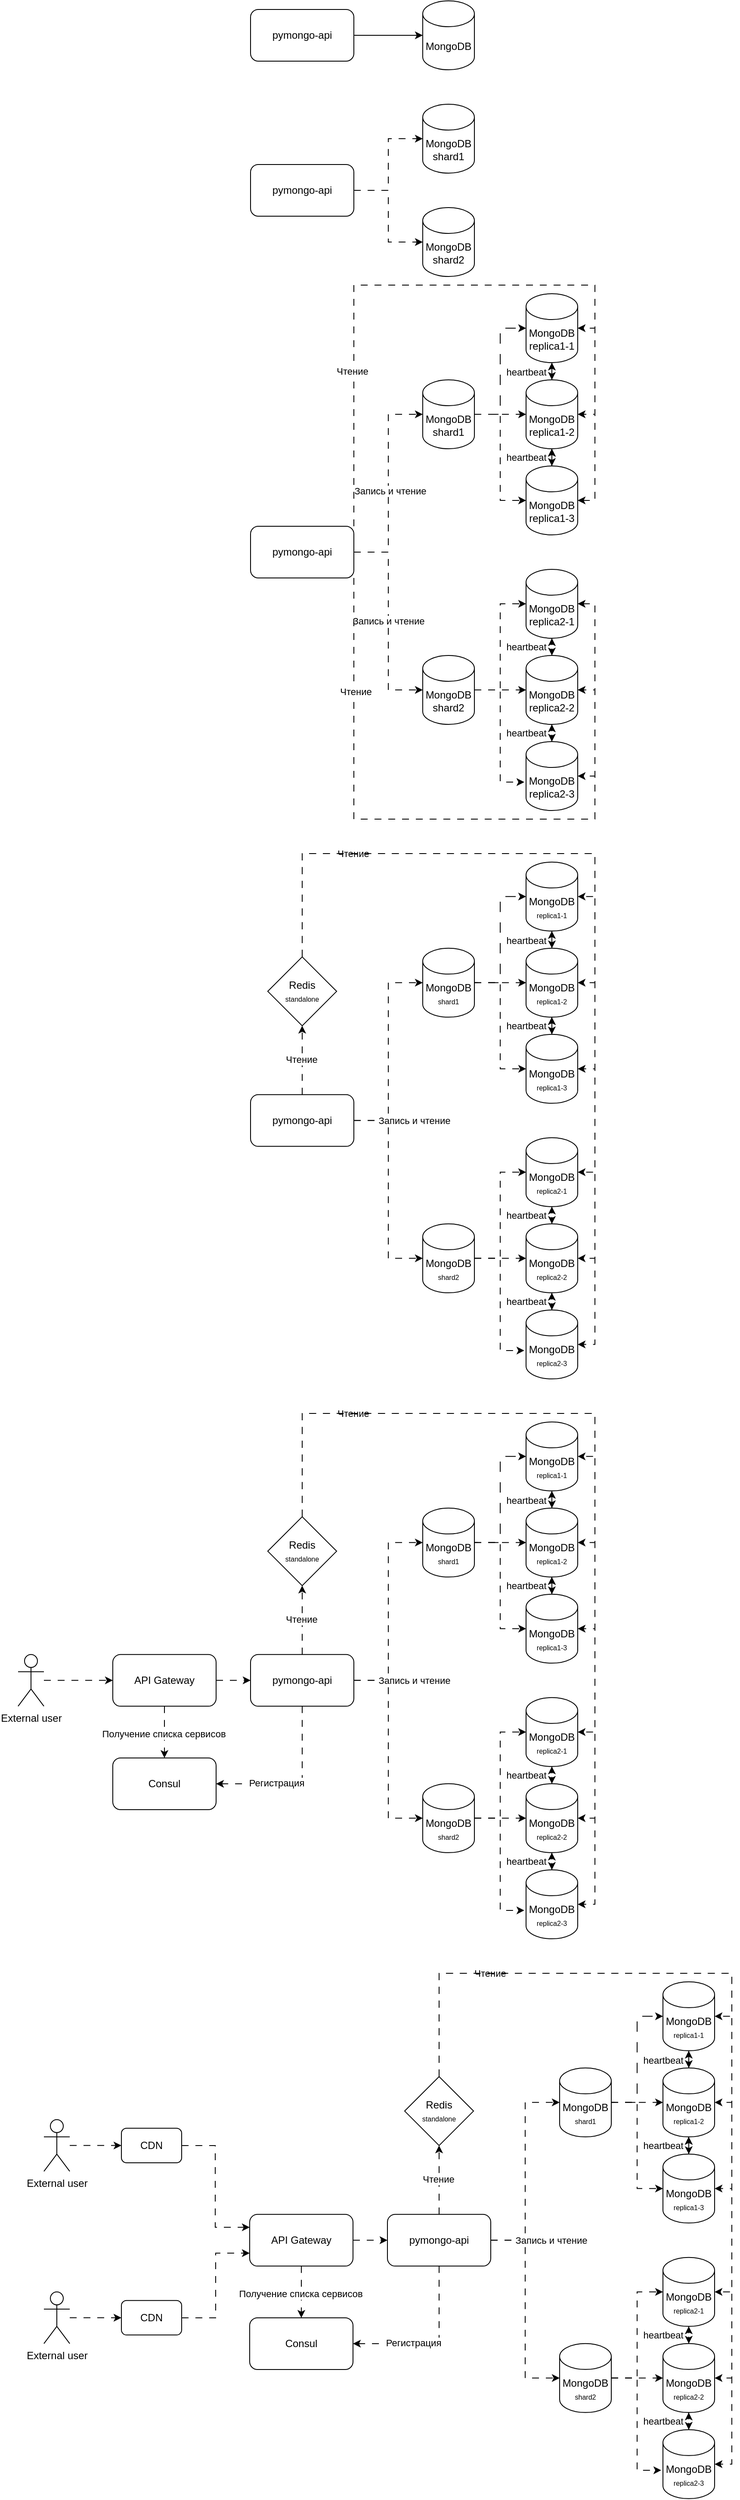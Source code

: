 <mxfile version="25.0.3">
  <diagram name="Page-1" id="-H_mtQnk-PTXWXPvYvuk">
    <mxGraphModel dx="1553" dy="940" grid="1" gridSize="10" guides="1" tooltips="1" connect="1" arrows="1" fold="1" page="1" pageScale="1" pageWidth="1169" pageHeight="827" math="0" shadow="0">
      <root>
        <mxCell id="0" />
        <mxCell id="1" parent="0" />
        <mxCell id="zA23MoTUsTF4_91t8viU-2" value="MongoDB" style="shape=cylinder3;whiteSpace=wrap;html=1;boundedLbl=1;backgroundOutline=1;size=15;" parent="1" vertex="1">
          <mxGeometry x="560" y="280" width="60" height="80" as="geometry" />
        </mxCell>
        <mxCell id="zA23MoTUsTF4_91t8viU-3" value="pymongo-api" style="rounded=1;whiteSpace=wrap;html=1;" parent="1" vertex="1">
          <mxGeometry x="360" y="290" width="120" height="60" as="geometry" />
        </mxCell>
        <mxCell id="zA23MoTUsTF4_91t8viU-4" style="edgeStyle=orthogonalEdgeStyle;rounded=0;orthogonalLoop=1;jettySize=auto;html=1;exitX=1;exitY=0.5;exitDx=0;exitDy=0;entryX=0;entryY=0.5;entryDx=0;entryDy=0;entryPerimeter=0;" parent="1" source="zA23MoTUsTF4_91t8viU-3" target="zA23MoTUsTF4_91t8viU-2" edge="1">
          <mxGeometry relative="1" as="geometry" />
        </mxCell>
        <mxCell id="uoK_yMnBMUU4EU_1Phw1-1" value="MongoDB&lt;div&gt;shard1&lt;/div&gt;" style="shape=cylinder3;whiteSpace=wrap;html=1;boundedLbl=1;backgroundOutline=1;size=15;" vertex="1" parent="1">
          <mxGeometry x="560" y="400" width="60" height="80" as="geometry" />
        </mxCell>
        <mxCell id="uoK_yMnBMUU4EU_1Phw1-2" value="pymongo-api" style="rounded=1;whiteSpace=wrap;html=1;" vertex="1" parent="1">
          <mxGeometry x="360" y="470" width="120" height="60" as="geometry" />
        </mxCell>
        <mxCell id="uoK_yMnBMUU4EU_1Phw1-3" style="edgeStyle=orthogonalEdgeStyle;rounded=0;orthogonalLoop=1;jettySize=auto;html=1;exitX=1;exitY=0.5;exitDx=0;exitDy=0;entryX=0;entryY=0.5;entryDx=0;entryDy=0;entryPerimeter=0;flowAnimation=1;" edge="1" parent="1" source="uoK_yMnBMUU4EU_1Phw1-2" target="uoK_yMnBMUU4EU_1Phw1-1">
          <mxGeometry relative="1" as="geometry" />
        </mxCell>
        <mxCell id="uoK_yMnBMUU4EU_1Phw1-4" value="MongoDB&lt;div&gt;shard2&lt;br&gt;&lt;/div&gt;" style="shape=cylinder3;whiteSpace=wrap;html=1;boundedLbl=1;backgroundOutline=1;size=15;" vertex="1" parent="1">
          <mxGeometry x="560" y="520" width="60" height="80" as="geometry" />
        </mxCell>
        <mxCell id="uoK_yMnBMUU4EU_1Phw1-5" style="edgeStyle=orthogonalEdgeStyle;rounded=0;orthogonalLoop=1;jettySize=auto;html=1;entryX=0;entryY=0.5;entryDx=0;entryDy=0;entryPerimeter=0;flowAnimation=1;" edge="1" parent="1" source="uoK_yMnBMUU4EU_1Phw1-2" target="uoK_yMnBMUU4EU_1Phw1-4">
          <mxGeometry relative="1" as="geometry" />
        </mxCell>
        <mxCell id="uoK_yMnBMUU4EU_1Phw1-6" value="MongoDB&lt;div&gt;shard1&lt;/div&gt;" style="shape=cylinder3;whiteSpace=wrap;html=1;boundedLbl=1;backgroundOutline=1;size=15;" vertex="1" parent="1">
          <mxGeometry x="560" y="720" width="60" height="80" as="geometry" />
        </mxCell>
        <mxCell id="uoK_yMnBMUU4EU_1Phw1-7" value="pymongo-api" style="rounded=1;whiteSpace=wrap;html=1;" vertex="1" parent="1">
          <mxGeometry x="360" y="890" width="120" height="60" as="geometry" />
        </mxCell>
        <mxCell id="uoK_yMnBMUU4EU_1Phw1-8" style="edgeStyle=orthogonalEdgeStyle;rounded=0;orthogonalLoop=1;jettySize=auto;html=1;exitX=1;exitY=0.5;exitDx=0;exitDy=0;entryX=0;entryY=0.5;entryDx=0;entryDy=0;entryPerimeter=0;flowAnimation=1;" edge="1" parent="1" source="uoK_yMnBMUU4EU_1Phw1-7" target="uoK_yMnBMUU4EU_1Phw1-6">
          <mxGeometry relative="1" as="geometry" />
        </mxCell>
        <mxCell id="uoK_yMnBMUU4EU_1Phw1-34" value="Запись и чтение" style="edgeLabel;html=1;align=center;verticalAlign=middle;resizable=0;points=[];" vertex="1" connectable="0" parent="uoK_yMnBMUU4EU_1Phw1-8">
          <mxGeometry x="-0.075" y="-2" relative="1" as="geometry">
            <mxPoint as="offset" />
          </mxGeometry>
        </mxCell>
        <mxCell id="uoK_yMnBMUU4EU_1Phw1-9" value="MongoDB&lt;div&gt;shard2&lt;br&gt;&lt;/div&gt;" style="shape=cylinder3;whiteSpace=wrap;html=1;boundedLbl=1;backgroundOutline=1;size=15;" vertex="1" parent="1">
          <mxGeometry x="560" y="1040" width="60" height="80" as="geometry" />
        </mxCell>
        <mxCell id="uoK_yMnBMUU4EU_1Phw1-10" value="Запись и чтение" style="edgeStyle=orthogonalEdgeStyle;rounded=0;orthogonalLoop=1;jettySize=auto;html=1;entryX=0;entryY=0.5;entryDx=0;entryDy=0;entryPerimeter=0;flowAnimation=1;" edge="1" parent="1" source="uoK_yMnBMUU4EU_1Phw1-7" target="uoK_yMnBMUU4EU_1Phw1-9">
          <mxGeometry relative="1" as="geometry" />
        </mxCell>
        <mxCell id="uoK_yMnBMUU4EU_1Phw1-11" value="MongoDB&lt;div&gt;replica1-1&lt;/div&gt;" style="shape=cylinder3;whiteSpace=wrap;html=1;boundedLbl=1;backgroundOutline=1;size=15;" vertex="1" parent="1">
          <mxGeometry x="680" y="620" width="60" height="80" as="geometry" />
        </mxCell>
        <mxCell id="uoK_yMnBMUU4EU_1Phw1-12" style="edgeStyle=orthogonalEdgeStyle;rounded=0;orthogonalLoop=1;jettySize=auto;html=1;entryX=0;entryY=0.5;entryDx=0;entryDy=0;entryPerimeter=0;dashed=1;dashPattern=12 12;flowAnimation=1;exitX=1;exitY=0.5;exitDx=0;exitDy=0;exitPerimeter=0;" edge="1" parent="1" source="uoK_yMnBMUU4EU_1Phw1-6" target="uoK_yMnBMUU4EU_1Phw1-11">
          <mxGeometry relative="1" as="geometry" />
        </mxCell>
        <mxCell id="uoK_yMnBMUU4EU_1Phw1-13" style="edgeStyle=orthogonalEdgeStyle;rounded=0;orthogonalLoop=1;jettySize=auto;html=1;exitX=1;exitY=0;exitDx=0;exitDy=0;entryX=1;entryY=0.5;entryDx=0;entryDy=0;entryPerimeter=0;flowAnimation=1;" edge="1" parent="1" source="uoK_yMnBMUU4EU_1Phw1-7" target="uoK_yMnBMUU4EU_1Phw1-11">
          <mxGeometry relative="1" as="geometry">
            <Array as="points">
              <mxPoint x="480" y="610" />
              <mxPoint x="760" y="610" />
              <mxPoint x="760" y="660" />
            </Array>
          </mxGeometry>
        </mxCell>
        <mxCell id="uoK_yMnBMUU4EU_1Phw1-14" value="MongoDB&lt;div&gt;replica1-2&lt;/div&gt;" style="shape=cylinder3;whiteSpace=wrap;html=1;boundedLbl=1;backgroundOutline=1;size=15;" vertex="1" parent="1">
          <mxGeometry x="680" y="720" width="60" height="80" as="geometry" />
        </mxCell>
        <mxCell id="uoK_yMnBMUU4EU_1Phw1-47" value="" style="edgeStyle=orthogonalEdgeStyle;rounded=0;orthogonalLoop=1;jettySize=auto;html=1;" edge="1" parent="1" source="uoK_yMnBMUU4EU_1Phw1-15" target="uoK_yMnBMUU4EU_1Phw1-14">
          <mxGeometry relative="1" as="geometry" />
        </mxCell>
        <mxCell id="uoK_yMnBMUU4EU_1Phw1-15" value="MongoDB&lt;div&gt;replica1-3&lt;/div&gt;" style="shape=cylinder3;whiteSpace=wrap;html=1;boundedLbl=1;backgroundOutline=1;size=15;" vertex="1" parent="1">
          <mxGeometry x="680" y="820" width="60" height="80" as="geometry" />
        </mxCell>
        <mxCell id="uoK_yMnBMUU4EU_1Phw1-16" value="MongoDB&lt;div&gt;replica2-1&lt;/div&gt;" style="shape=cylinder3;whiteSpace=wrap;html=1;boundedLbl=1;backgroundOutline=1;size=15;" vertex="1" parent="1">
          <mxGeometry x="680" y="940" width="60" height="80" as="geometry" />
        </mxCell>
        <mxCell id="uoK_yMnBMUU4EU_1Phw1-17" value="MongoDB&lt;div&gt;replica2-2&lt;/div&gt;" style="shape=cylinder3;whiteSpace=wrap;html=1;boundedLbl=1;backgroundOutline=1;size=15;" vertex="1" parent="1">
          <mxGeometry x="680" y="1040" width="60" height="80" as="geometry" />
        </mxCell>
        <mxCell id="uoK_yMnBMUU4EU_1Phw1-18" value="MongoDB&lt;div&gt;replica2-3&lt;/div&gt;" style="shape=cylinder3;whiteSpace=wrap;html=1;boundedLbl=1;backgroundOutline=1;size=15;" vertex="1" parent="1">
          <mxGeometry x="680" y="1140" width="60" height="80" as="geometry" />
        </mxCell>
        <mxCell id="uoK_yMnBMUU4EU_1Phw1-21" style="edgeStyle=orthogonalEdgeStyle;rounded=0;orthogonalLoop=1;jettySize=auto;html=1;exitX=1;exitY=0;exitDx=0;exitDy=0;entryX=1;entryY=0.5;entryDx=0;entryDy=0;entryPerimeter=0;flowAnimation=1;" edge="1" parent="1" source="uoK_yMnBMUU4EU_1Phw1-7" target="uoK_yMnBMUU4EU_1Phw1-14">
          <mxGeometry relative="1" as="geometry">
            <Array as="points">
              <mxPoint x="480" y="610" />
              <mxPoint x="760" y="610" />
              <mxPoint x="760" y="760" />
            </Array>
          </mxGeometry>
        </mxCell>
        <mxCell id="uoK_yMnBMUU4EU_1Phw1-22" style="edgeStyle=orthogonalEdgeStyle;rounded=0;orthogonalLoop=1;jettySize=auto;html=1;entryX=0;entryY=0.5;entryDx=0;entryDy=0;entryPerimeter=0;flowAnimation=1;" edge="1" parent="1" source="uoK_yMnBMUU4EU_1Phw1-6" target="uoK_yMnBMUU4EU_1Phw1-14">
          <mxGeometry relative="1" as="geometry" />
        </mxCell>
        <mxCell id="uoK_yMnBMUU4EU_1Phw1-23" style="edgeStyle=orthogonalEdgeStyle;rounded=0;orthogonalLoop=1;jettySize=auto;html=1;entryX=0;entryY=0.5;entryDx=0;entryDy=0;entryPerimeter=0;flowAnimation=1;" edge="1" parent="1" source="uoK_yMnBMUU4EU_1Phw1-6" target="uoK_yMnBMUU4EU_1Phw1-15">
          <mxGeometry relative="1" as="geometry" />
        </mxCell>
        <mxCell id="uoK_yMnBMUU4EU_1Phw1-25" style="edgeStyle=orthogonalEdgeStyle;rounded=0;orthogonalLoop=1;jettySize=auto;html=1;exitX=1;exitY=0;exitDx=0;exitDy=0;entryX=1;entryY=0.5;entryDx=0;entryDy=0;entryPerimeter=0;flowAnimation=1;" edge="1" parent="1" source="uoK_yMnBMUU4EU_1Phw1-7" target="uoK_yMnBMUU4EU_1Phw1-15">
          <mxGeometry relative="1" as="geometry">
            <Array as="points">
              <mxPoint x="480" y="610" />
              <mxPoint x="760" y="610" />
              <mxPoint x="760" y="860" />
            </Array>
          </mxGeometry>
        </mxCell>
        <mxCell id="uoK_yMnBMUU4EU_1Phw1-32" value="Чтение" style="edgeLabel;html=1;align=center;verticalAlign=middle;resizable=0;points=[];" vertex="1" connectable="0" parent="uoK_yMnBMUU4EU_1Phw1-25">
          <mxGeometry x="-0.566" y="2" relative="1" as="geometry">
            <mxPoint as="offset" />
          </mxGeometry>
        </mxCell>
        <mxCell id="uoK_yMnBMUU4EU_1Phw1-26" style="edgeStyle=orthogonalEdgeStyle;rounded=0;orthogonalLoop=1;jettySize=auto;html=1;exitX=1;exitY=1;exitDx=0;exitDy=0;entryX=1;entryY=0.5;entryDx=0;entryDy=0;entryPerimeter=0;flowAnimation=1;" edge="1" parent="1" source="uoK_yMnBMUU4EU_1Phw1-7" target="uoK_yMnBMUU4EU_1Phw1-16">
          <mxGeometry relative="1" as="geometry">
            <Array as="points">
              <mxPoint x="480" y="1230" />
              <mxPoint x="760" y="1230" />
              <mxPoint x="760" y="980" />
            </Array>
          </mxGeometry>
        </mxCell>
        <mxCell id="uoK_yMnBMUU4EU_1Phw1-27" style="edgeStyle=orthogonalEdgeStyle;rounded=0;orthogonalLoop=1;jettySize=auto;html=1;exitX=1;exitY=1;exitDx=0;exitDy=0;entryX=1;entryY=0.5;entryDx=0;entryDy=0;entryPerimeter=0;flowAnimation=1;" edge="1" parent="1" source="uoK_yMnBMUU4EU_1Phw1-7" target="uoK_yMnBMUU4EU_1Phw1-17">
          <mxGeometry relative="1" as="geometry">
            <Array as="points">
              <mxPoint x="480" y="1230" />
              <mxPoint x="760" y="1230" />
              <mxPoint x="760" y="1080" />
            </Array>
          </mxGeometry>
        </mxCell>
        <mxCell id="uoK_yMnBMUU4EU_1Phw1-28" style="edgeStyle=orthogonalEdgeStyle;rounded=0;orthogonalLoop=1;jettySize=auto;html=1;exitX=1;exitY=1;exitDx=0;exitDy=0;entryX=1;entryY=0.5;entryDx=0;entryDy=0;entryPerimeter=0;flowAnimation=1;" edge="1" parent="1" source="uoK_yMnBMUU4EU_1Phw1-7" target="uoK_yMnBMUU4EU_1Phw1-18">
          <mxGeometry relative="1" as="geometry">
            <Array as="points">
              <mxPoint x="480" y="1230" />
              <mxPoint x="760" y="1230" />
              <mxPoint x="760" y="1180" />
            </Array>
          </mxGeometry>
        </mxCell>
        <mxCell id="uoK_yMnBMUU4EU_1Phw1-33" value="Чтение" style="edgeLabel;html=1;align=center;verticalAlign=middle;resizable=0;points=[];" vertex="1" connectable="0" parent="uoK_yMnBMUU4EU_1Phw1-28">
          <mxGeometry x="-0.581" y="2" relative="1" as="geometry">
            <mxPoint as="offset" />
          </mxGeometry>
        </mxCell>
        <mxCell id="uoK_yMnBMUU4EU_1Phw1-29" style="edgeStyle=orthogonalEdgeStyle;rounded=0;orthogonalLoop=1;jettySize=auto;html=1;entryX=0;entryY=0.5;entryDx=0;entryDy=0;entryPerimeter=0;flowAnimation=1;" edge="1" parent="1" source="uoK_yMnBMUU4EU_1Phw1-9" target="uoK_yMnBMUU4EU_1Phw1-16">
          <mxGeometry relative="1" as="geometry" />
        </mxCell>
        <mxCell id="uoK_yMnBMUU4EU_1Phw1-30" style="edgeStyle=orthogonalEdgeStyle;rounded=0;orthogonalLoop=1;jettySize=auto;html=1;entryX=0;entryY=0.5;entryDx=0;entryDy=0;entryPerimeter=0;flowAnimation=1;" edge="1" parent="1" source="uoK_yMnBMUU4EU_1Phw1-9" target="uoK_yMnBMUU4EU_1Phw1-17">
          <mxGeometry relative="1" as="geometry" />
        </mxCell>
        <mxCell id="uoK_yMnBMUU4EU_1Phw1-31" style="edgeStyle=orthogonalEdgeStyle;rounded=0;orthogonalLoop=1;jettySize=auto;html=1;exitX=1;exitY=0.5;exitDx=0;exitDy=0;exitPerimeter=0;entryX=-0.033;entryY=0.588;entryDx=0;entryDy=0;entryPerimeter=0;flowAnimation=1;" edge="1" parent="1" source="uoK_yMnBMUU4EU_1Phw1-9" target="uoK_yMnBMUU4EU_1Phw1-18">
          <mxGeometry relative="1" as="geometry">
            <Array as="points">
              <mxPoint x="650" y="1080" />
              <mxPoint x="650" y="1187" />
            </Array>
          </mxGeometry>
        </mxCell>
        <mxCell id="uoK_yMnBMUU4EU_1Phw1-35" style="edgeStyle=orthogonalEdgeStyle;rounded=0;orthogonalLoop=1;jettySize=auto;html=1;exitX=0.5;exitY=1;exitDx=0;exitDy=0;exitPerimeter=0;entryX=0.5;entryY=0;entryDx=0;entryDy=0;entryPerimeter=0;flowAnimation=1;" edge="1" parent="1" source="uoK_yMnBMUU4EU_1Phw1-16" target="uoK_yMnBMUU4EU_1Phw1-17">
          <mxGeometry relative="1" as="geometry" />
        </mxCell>
        <mxCell id="uoK_yMnBMUU4EU_1Phw1-36" style="edgeStyle=orthogonalEdgeStyle;rounded=0;orthogonalLoop=1;jettySize=auto;html=1;exitX=0.5;exitY=0;exitDx=0;exitDy=0;exitPerimeter=0;entryX=0.5;entryY=1;entryDx=0;entryDy=0;entryPerimeter=0;flowAnimation=1;" edge="1" parent="1" source="uoK_yMnBMUU4EU_1Phw1-17" target="uoK_yMnBMUU4EU_1Phw1-16">
          <mxGeometry relative="1" as="geometry" />
        </mxCell>
        <mxCell id="uoK_yMnBMUU4EU_1Phw1-37" style="edgeStyle=orthogonalEdgeStyle;rounded=0;orthogonalLoop=1;jettySize=auto;html=1;exitX=0.5;exitY=1;exitDx=0;exitDy=0;exitPerimeter=0;entryX=0.5;entryY=0;entryDx=0;entryDy=0;entryPerimeter=0;flowAnimation=1;" edge="1" parent="1" target="uoK_yMnBMUU4EU_1Phw1-18">
          <mxGeometry relative="1" as="geometry">
            <mxPoint x="709.9" y="1120" as="sourcePoint" />
            <mxPoint x="709.9" y="1140" as="targetPoint" />
          </mxGeometry>
        </mxCell>
        <mxCell id="uoK_yMnBMUU4EU_1Phw1-38" style="edgeStyle=orthogonalEdgeStyle;rounded=0;orthogonalLoop=1;jettySize=auto;html=1;exitX=0.5;exitY=0;exitDx=0;exitDy=0;exitPerimeter=0;entryX=0.5;entryY=1;entryDx=0;entryDy=0;entryPerimeter=0;flowAnimation=1;" edge="1" parent="1" target="uoK_yMnBMUU4EU_1Phw1-17">
          <mxGeometry relative="1" as="geometry">
            <mxPoint x="709.9" y="1140" as="sourcePoint" />
            <mxPoint x="709.9" y="1120" as="targetPoint" />
          </mxGeometry>
        </mxCell>
        <mxCell id="uoK_yMnBMUU4EU_1Phw1-39" style="edgeStyle=orthogonalEdgeStyle;rounded=0;orthogonalLoop=1;jettySize=auto;html=1;exitX=0.5;exitY=1;exitDx=0;exitDy=0;exitPerimeter=0;entryX=0.5;entryY=0;entryDx=0;entryDy=0;entryPerimeter=0;flowAnimation=1;" edge="1" parent="1" target="uoK_yMnBMUU4EU_1Phw1-15">
          <mxGeometry relative="1" as="geometry">
            <mxPoint x="709.9" y="800" as="sourcePoint" />
            <mxPoint x="709.9" y="820" as="targetPoint" />
          </mxGeometry>
        </mxCell>
        <mxCell id="uoK_yMnBMUU4EU_1Phw1-40" style="edgeStyle=orthogonalEdgeStyle;rounded=0;orthogonalLoop=1;jettySize=auto;html=1;exitX=0.5;exitY=0;exitDx=0;exitDy=0;exitPerimeter=0;entryX=0.5;entryY=1;entryDx=0;entryDy=0;entryPerimeter=0;flowAnimation=1;" edge="1" parent="1">
          <mxGeometry relative="1" as="geometry">
            <mxPoint x="709.9" y="820" as="sourcePoint" />
            <mxPoint x="709.9" y="800" as="targetPoint" />
          </mxGeometry>
        </mxCell>
        <mxCell id="uoK_yMnBMUU4EU_1Phw1-45" style="edgeStyle=orthogonalEdgeStyle;rounded=0;orthogonalLoop=1;jettySize=auto;html=1;entryX=0.5;entryY=0;entryDx=0;entryDy=0;entryPerimeter=0;flowAnimation=1;" edge="1" parent="1" source="uoK_yMnBMUU4EU_1Phw1-11" target="uoK_yMnBMUU4EU_1Phw1-14">
          <mxGeometry relative="1" as="geometry" />
        </mxCell>
        <mxCell id="uoK_yMnBMUU4EU_1Phw1-46" style="edgeStyle=orthogonalEdgeStyle;rounded=0;orthogonalLoop=1;jettySize=auto;html=1;exitX=0.5;exitY=0;exitDx=0;exitDy=0;exitPerimeter=0;entryX=0.5;entryY=1;entryDx=0;entryDy=0;entryPerimeter=0;flowAnimation=1;" edge="1" parent="1" source="uoK_yMnBMUU4EU_1Phw1-14" target="uoK_yMnBMUU4EU_1Phw1-11">
          <mxGeometry relative="1" as="geometry" />
        </mxCell>
        <mxCell id="uoK_yMnBMUU4EU_1Phw1-48" value="heartbeat" style="edgeLabel;html=1;align=center;verticalAlign=middle;resizable=0;points=[];" vertex="1" connectable="0" parent="uoK_yMnBMUU4EU_1Phw1-46">
          <mxGeometry x="-0.028" relative="1" as="geometry">
            <mxPoint x="-30" as="offset" />
          </mxGeometry>
        </mxCell>
        <mxCell id="uoK_yMnBMUU4EU_1Phw1-49" value="heartbeat" style="edgeLabel;html=1;align=center;verticalAlign=middle;resizable=0;points=[];" vertex="1" connectable="0" parent="1">
          <mxGeometry x="680" y="810.005" as="geometry" />
        </mxCell>
        <mxCell id="uoK_yMnBMUU4EU_1Phw1-50" value="heartbeat" style="edgeLabel;html=1;align=center;verticalAlign=middle;resizable=0;points=[];" vertex="1" connectable="0" parent="1">
          <mxGeometry x="680" y="1030.005" as="geometry" />
        </mxCell>
        <mxCell id="uoK_yMnBMUU4EU_1Phw1-51" value="heartbeat" style="edgeLabel;html=1;align=center;verticalAlign=middle;resizable=0;points=[];" vertex="1" connectable="0" parent="1">
          <mxGeometry x="680" y="1130.005" as="geometry" />
        </mxCell>
        <mxCell id="uoK_yMnBMUU4EU_1Phw1-97" value="MongoDB&lt;div&gt;&lt;font style=&quot;font-size: 8px;&quot;&gt;shard1&lt;/font&gt;&lt;/div&gt;" style="shape=cylinder3;whiteSpace=wrap;html=1;boundedLbl=1;backgroundOutline=1;size=15;" vertex="1" parent="1">
          <mxGeometry x="560" y="2029.93" width="60" height="80" as="geometry" />
        </mxCell>
        <mxCell id="uoK_yMnBMUU4EU_1Phw1-98" style="edgeStyle=orthogonalEdgeStyle;rounded=0;orthogonalLoop=1;jettySize=auto;html=1;entryX=0.5;entryY=1;entryDx=0;entryDy=0;flowAnimation=1;" edge="1" parent="1" source="uoK_yMnBMUU4EU_1Phw1-100" target="uoK_yMnBMUU4EU_1Phw1-137">
          <mxGeometry relative="1" as="geometry" />
        </mxCell>
        <mxCell id="uoK_yMnBMUU4EU_1Phw1-99" value="Чтение" style="edgeLabel;html=1;align=center;verticalAlign=middle;resizable=0;points=[];" vertex="1" connectable="0" parent="uoK_yMnBMUU4EU_1Phw1-98">
          <mxGeometry x="0.028" y="1" relative="1" as="geometry">
            <mxPoint as="offset" />
          </mxGeometry>
        </mxCell>
        <mxCell id="uoK_yMnBMUU4EU_1Phw1-228" style="edgeStyle=orthogonalEdgeStyle;rounded=0;orthogonalLoop=1;jettySize=auto;html=1;entryX=1;entryY=0.5;entryDx=0;entryDy=0;flowAnimation=1;" edge="1" parent="1" source="uoK_yMnBMUU4EU_1Phw1-100" target="uoK_yMnBMUU4EU_1Phw1-227">
          <mxGeometry relative="1" as="geometry">
            <Array as="points">
              <mxPoint x="420" y="2350" />
            </Array>
          </mxGeometry>
        </mxCell>
        <mxCell id="uoK_yMnBMUU4EU_1Phw1-229" value="Регистрация" style="edgeLabel;html=1;align=center;verticalAlign=middle;resizable=0;points=[];" vertex="1" connectable="0" parent="uoK_yMnBMUU4EU_1Phw1-228">
          <mxGeometry x="0.268" y="-1" relative="1" as="geometry">
            <mxPoint as="offset" />
          </mxGeometry>
        </mxCell>
        <mxCell id="uoK_yMnBMUU4EU_1Phw1-100" value="pymongo-api" style="rounded=1;whiteSpace=wrap;html=1;" vertex="1" parent="1">
          <mxGeometry x="360" y="2199.93" width="120" height="60" as="geometry" />
        </mxCell>
        <mxCell id="uoK_yMnBMUU4EU_1Phw1-101" style="edgeStyle=orthogonalEdgeStyle;rounded=0;orthogonalLoop=1;jettySize=auto;html=1;exitX=1;exitY=0.5;exitDx=0;exitDy=0;entryX=0;entryY=0.5;entryDx=0;entryDy=0;entryPerimeter=0;flowAnimation=1;" edge="1" parent="1" source="uoK_yMnBMUU4EU_1Phw1-100" target="uoK_yMnBMUU4EU_1Phw1-97">
          <mxGeometry relative="1" as="geometry">
            <Array as="points">
              <mxPoint x="520" y="2229.93" />
              <mxPoint x="520" y="2069.93" />
            </Array>
          </mxGeometry>
        </mxCell>
        <mxCell id="uoK_yMnBMUU4EU_1Phw1-102" value="MongoDB&lt;div&gt;&lt;font style=&quot;font-size: 8px;&quot;&gt;shard2&lt;/font&gt;&lt;br&gt;&lt;/div&gt;" style="shape=cylinder3;whiteSpace=wrap;html=1;boundedLbl=1;backgroundOutline=1;size=15;" vertex="1" parent="1">
          <mxGeometry x="560" y="2349.93" width="60" height="80" as="geometry" />
        </mxCell>
        <mxCell id="uoK_yMnBMUU4EU_1Phw1-103" value="Запись и чтение" style="edgeStyle=orthogonalEdgeStyle;rounded=0;orthogonalLoop=1;jettySize=auto;html=1;entryX=0;entryY=0.5;entryDx=0;entryDy=0;entryPerimeter=0;flowAnimation=1;exitX=1;exitY=0.5;exitDx=0;exitDy=0;" edge="1" parent="1" source="uoK_yMnBMUU4EU_1Phw1-100" target="uoK_yMnBMUU4EU_1Phw1-102">
          <mxGeometry x="-0.666" y="30" relative="1" as="geometry">
            <Array as="points">
              <mxPoint x="520" y="2229.93" />
              <mxPoint x="520" y="2389.93" />
            </Array>
            <mxPoint as="offset" />
          </mxGeometry>
        </mxCell>
        <mxCell id="uoK_yMnBMUU4EU_1Phw1-104" value="MongoDB&lt;div&gt;&lt;font style=&quot;font-size: 8px;&quot;&gt;replica1-1&lt;/font&gt;&lt;/div&gt;" style="shape=cylinder3;whiteSpace=wrap;html=1;boundedLbl=1;backgroundOutline=1;size=15;" vertex="1" parent="1">
          <mxGeometry x="680" y="1929.93" width="60" height="80" as="geometry" />
        </mxCell>
        <mxCell id="uoK_yMnBMUU4EU_1Phw1-105" style="edgeStyle=orthogonalEdgeStyle;rounded=0;orthogonalLoop=1;jettySize=auto;html=1;entryX=0;entryY=0.5;entryDx=0;entryDy=0;entryPerimeter=0;dashed=1;dashPattern=12 12;flowAnimation=1;exitX=1;exitY=0.5;exitDx=0;exitDy=0;exitPerimeter=0;" edge="1" parent="1" source="uoK_yMnBMUU4EU_1Phw1-97" target="uoK_yMnBMUU4EU_1Phw1-104">
          <mxGeometry relative="1" as="geometry" />
        </mxCell>
        <mxCell id="uoK_yMnBMUU4EU_1Phw1-106" style="edgeStyle=orthogonalEdgeStyle;rounded=0;orthogonalLoop=1;jettySize=auto;html=1;exitX=0.5;exitY=0;exitDx=0;exitDy=0;entryX=1;entryY=0.5;entryDx=0;entryDy=0;entryPerimeter=0;flowAnimation=1;" edge="1" parent="1" source="uoK_yMnBMUU4EU_1Phw1-137" target="uoK_yMnBMUU4EU_1Phw1-104">
          <mxGeometry relative="1" as="geometry">
            <Array as="points">
              <mxPoint x="420" y="1920" />
              <mxPoint x="760" y="1920" />
              <mxPoint x="760" y="1970" />
            </Array>
          </mxGeometry>
        </mxCell>
        <mxCell id="uoK_yMnBMUU4EU_1Phw1-107" value="MongoDB&lt;div&gt;&lt;font style=&quot;font-size: 8px;&quot;&gt;replica1-2&lt;/font&gt;&lt;/div&gt;" style="shape=cylinder3;whiteSpace=wrap;html=1;boundedLbl=1;backgroundOutline=1;size=15;" vertex="1" parent="1">
          <mxGeometry x="680" y="2029.93" width="60" height="80" as="geometry" />
        </mxCell>
        <mxCell id="uoK_yMnBMUU4EU_1Phw1-108" value="" style="edgeStyle=orthogonalEdgeStyle;rounded=0;orthogonalLoop=1;jettySize=auto;html=1;" edge="1" parent="1" source="uoK_yMnBMUU4EU_1Phw1-109" target="uoK_yMnBMUU4EU_1Phw1-107">
          <mxGeometry relative="1" as="geometry" />
        </mxCell>
        <mxCell id="uoK_yMnBMUU4EU_1Phw1-109" value="MongoDB&lt;div&gt;&lt;font style=&quot;font-size: 8px;&quot;&gt;replica1-3&lt;/font&gt;&lt;/div&gt;" style="shape=cylinder3;whiteSpace=wrap;html=1;boundedLbl=1;backgroundOutline=1;size=15;" vertex="1" parent="1">
          <mxGeometry x="680" y="2129.93" width="60" height="80" as="geometry" />
        </mxCell>
        <mxCell id="uoK_yMnBMUU4EU_1Phw1-110" value="MongoDB&lt;div&gt;&lt;font style=&quot;font-size: 8px;&quot;&gt;replica2-1&lt;/font&gt;&lt;/div&gt;" style="shape=cylinder3;whiteSpace=wrap;html=1;boundedLbl=1;backgroundOutline=1;size=15;" vertex="1" parent="1">
          <mxGeometry x="680" y="2249.93" width="60" height="80" as="geometry" />
        </mxCell>
        <mxCell id="uoK_yMnBMUU4EU_1Phw1-111" value="MongoDB&lt;div&gt;&lt;font style=&quot;font-size: 8px;&quot;&gt;replica2-2&lt;/font&gt;&lt;/div&gt;" style="shape=cylinder3;whiteSpace=wrap;html=1;boundedLbl=1;backgroundOutline=1;size=15;" vertex="1" parent="1">
          <mxGeometry x="680" y="2349.93" width="60" height="80" as="geometry" />
        </mxCell>
        <mxCell id="uoK_yMnBMUU4EU_1Phw1-112" value="MongoDB&lt;div&gt;&lt;font style=&quot;font-size: 8px;&quot;&gt;replica2-3&lt;/font&gt;&lt;/div&gt;" style="shape=cylinder3;whiteSpace=wrap;html=1;boundedLbl=1;backgroundOutline=1;size=15;" vertex="1" parent="1">
          <mxGeometry x="680" y="2449.93" width="60" height="80" as="geometry" />
        </mxCell>
        <mxCell id="uoK_yMnBMUU4EU_1Phw1-113" style="edgeStyle=orthogonalEdgeStyle;rounded=0;orthogonalLoop=1;jettySize=auto;html=1;exitX=0.5;exitY=0;exitDx=0;exitDy=0;entryX=1;entryY=0.5;entryDx=0;entryDy=0;entryPerimeter=0;flowAnimation=1;" edge="1" parent="1" source="uoK_yMnBMUU4EU_1Phw1-137" target="uoK_yMnBMUU4EU_1Phw1-107">
          <mxGeometry relative="1" as="geometry">
            <Array as="points">
              <mxPoint x="420" y="1920" />
              <mxPoint x="760" y="1920" />
              <mxPoint x="760" y="2070" />
            </Array>
          </mxGeometry>
        </mxCell>
        <mxCell id="uoK_yMnBMUU4EU_1Phw1-114" style="edgeStyle=orthogonalEdgeStyle;rounded=0;orthogonalLoop=1;jettySize=auto;html=1;entryX=0;entryY=0.5;entryDx=0;entryDy=0;entryPerimeter=0;flowAnimation=1;" edge="1" parent="1" source="uoK_yMnBMUU4EU_1Phw1-97" target="uoK_yMnBMUU4EU_1Phw1-107">
          <mxGeometry relative="1" as="geometry" />
        </mxCell>
        <mxCell id="uoK_yMnBMUU4EU_1Phw1-115" style="edgeStyle=orthogonalEdgeStyle;rounded=0;orthogonalLoop=1;jettySize=auto;html=1;entryX=0;entryY=0.5;entryDx=0;entryDy=0;entryPerimeter=0;flowAnimation=1;" edge="1" parent="1" source="uoK_yMnBMUU4EU_1Phw1-97" target="uoK_yMnBMUU4EU_1Phw1-109">
          <mxGeometry relative="1" as="geometry" />
        </mxCell>
        <mxCell id="uoK_yMnBMUU4EU_1Phw1-116" style="edgeStyle=orthogonalEdgeStyle;rounded=0;orthogonalLoop=1;jettySize=auto;html=1;exitX=0.5;exitY=0;exitDx=0;exitDy=0;entryX=1;entryY=0.5;entryDx=0;entryDy=0;entryPerimeter=0;flowAnimation=1;" edge="1" parent="1" source="uoK_yMnBMUU4EU_1Phw1-137" target="uoK_yMnBMUU4EU_1Phw1-109">
          <mxGeometry relative="1" as="geometry">
            <Array as="points">
              <mxPoint x="420" y="1920" />
              <mxPoint x="760" y="1920" />
              <mxPoint x="760" y="2170" />
            </Array>
          </mxGeometry>
        </mxCell>
        <mxCell id="uoK_yMnBMUU4EU_1Phw1-117" value="Чтение" style="edgeLabel;html=1;align=center;verticalAlign=middle;resizable=0;points=[];" vertex="1" connectable="0" parent="uoK_yMnBMUU4EU_1Phw1-116">
          <mxGeometry x="-0.566" y="2" relative="1" as="geometry">
            <mxPoint x="20" y="2" as="offset" />
          </mxGeometry>
        </mxCell>
        <mxCell id="uoK_yMnBMUU4EU_1Phw1-122" style="edgeStyle=orthogonalEdgeStyle;rounded=0;orthogonalLoop=1;jettySize=auto;html=1;entryX=0;entryY=0.5;entryDx=0;entryDy=0;entryPerimeter=0;flowAnimation=1;" edge="1" parent="1" source="uoK_yMnBMUU4EU_1Phw1-102" target="uoK_yMnBMUU4EU_1Phw1-110">
          <mxGeometry relative="1" as="geometry" />
        </mxCell>
        <mxCell id="uoK_yMnBMUU4EU_1Phw1-123" style="edgeStyle=orthogonalEdgeStyle;rounded=0;orthogonalLoop=1;jettySize=auto;html=1;entryX=0;entryY=0.5;entryDx=0;entryDy=0;entryPerimeter=0;flowAnimation=1;" edge="1" parent="1" source="uoK_yMnBMUU4EU_1Phw1-102" target="uoK_yMnBMUU4EU_1Phw1-111">
          <mxGeometry relative="1" as="geometry" />
        </mxCell>
        <mxCell id="uoK_yMnBMUU4EU_1Phw1-124" style="edgeStyle=orthogonalEdgeStyle;rounded=0;orthogonalLoop=1;jettySize=auto;html=1;exitX=1;exitY=0.5;exitDx=0;exitDy=0;exitPerimeter=0;entryX=-0.033;entryY=0.588;entryDx=0;entryDy=0;entryPerimeter=0;flowAnimation=1;" edge="1" parent="1" source="uoK_yMnBMUU4EU_1Phw1-102" target="uoK_yMnBMUU4EU_1Phw1-112">
          <mxGeometry relative="1" as="geometry">
            <Array as="points">
              <mxPoint x="650" y="2389.93" />
              <mxPoint x="650" y="2496.93" />
            </Array>
          </mxGeometry>
        </mxCell>
        <mxCell id="uoK_yMnBMUU4EU_1Phw1-125" style="edgeStyle=orthogonalEdgeStyle;rounded=0;orthogonalLoop=1;jettySize=auto;html=1;exitX=0.5;exitY=1;exitDx=0;exitDy=0;exitPerimeter=0;entryX=0.5;entryY=0;entryDx=0;entryDy=0;entryPerimeter=0;flowAnimation=1;" edge="1" parent="1" source="uoK_yMnBMUU4EU_1Phw1-110" target="uoK_yMnBMUU4EU_1Phw1-111">
          <mxGeometry relative="1" as="geometry" />
        </mxCell>
        <mxCell id="uoK_yMnBMUU4EU_1Phw1-126" style="edgeStyle=orthogonalEdgeStyle;rounded=0;orthogonalLoop=1;jettySize=auto;html=1;exitX=0.5;exitY=0;exitDx=0;exitDy=0;exitPerimeter=0;entryX=0.5;entryY=1;entryDx=0;entryDy=0;entryPerimeter=0;flowAnimation=1;" edge="1" parent="1" source="uoK_yMnBMUU4EU_1Phw1-111" target="uoK_yMnBMUU4EU_1Phw1-110">
          <mxGeometry relative="1" as="geometry" />
        </mxCell>
        <mxCell id="uoK_yMnBMUU4EU_1Phw1-127" style="edgeStyle=orthogonalEdgeStyle;rounded=0;orthogonalLoop=1;jettySize=auto;html=1;exitX=0.5;exitY=1;exitDx=0;exitDy=0;exitPerimeter=0;entryX=0.5;entryY=0;entryDx=0;entryDy=0;entryPerimeter=0;flowAnimation=1;" edge="1" parent="1" target="uoK_yMnBMUU4EU_1Phw1-112">
          <mxGeometry relative="1" as="geometry">
            <mxPoint x="709.9" y="2429.93" as="sourcePoint" />
            <mxPoint x="709.9" y="2449.93" as="targetPoint" />
          </mxGeometry>
        </mxCell>
        <mxCell id="uoK_yMnBMUU4EU_1Phw1-128" style="edgeStyle=orthogonalEdgeStyle;rounded=0;orthogonalLoop=1;jettySize=auto;html=1;exitX=0.5;exitY=0;exitDx=0;exitDy=0;exitPerimeter=0;entryX=0.5;entryY=1;entryDx=0;entryDy=0;entryPerimeter=0;flowAnimation=1;" edge="1" parent="1" target="uoK_yMnBMUU4EU_1Phw1-111">
          <mxGeometry relative="1" as="geometry">
            <mxPoint x="709.9" y="2449.93" as="sourcePoint" />
            <mxPoint x="709.9" y="2429.93" as="targetPoint" />
          </mxGeometry>
        </mxCell>
        <mxCell id="uoK_yMnBMUU4EU_1Phw1-129" style="edgeStyle=orthogonalEdgeStyle;rounded=0;orthogonalLoop=1;jettySize=auto;html=1;exitX=0.5;exitY=1;exitDx=0;exitDy=0;exitPerimeter=0;entryX=0.5;entryY=0;entryDx=0;entryDy=0;entryPerimeter=0;flowAnimation=1;" edge="1" parent="1" target="uoK_yMnBMUU4EU_1Phw1-109">
          <mxGeometry relative="1" as="geometry">
            <mxPoint x="709.9" y="2109.93" as="sourcePoint" />
            <mxPoint x="709.9" y="2129.93" as="targetPoint" />
          </mxGeometry>
        </mxCell>
        <mxCell id="uoK_yMnBMUU4EU_1Phw1-130" style="edgeStyle=orthogonalEdgeStyle;rounded=0;orthogonalLoop=1;jettySize=auto;html=1;exitX=0.5;exitY=0;exitDx=0;exitDy=0;exitPerimeter=0;entryX=0.5;entryY=1;entryDx=0;entryDy=0;entryPerimeter=0;flowAnimation=1;" edge="1" parent="1">
          <mxGeometry relative="1" as="geometry">
            <mxPoint x="709.9" y="2129.93" as="sourcePoint" />
            <mxPoint x="709.9" y="2109.93" as="targetPoint" />
          </mxGeometry>
        </mxCell>
        <mxCell id="uoK_yMnBMUU4EU_1Phw1-131" style="edgeStyle=orthogonalEdgeStyle;rounded=0;orthogonalLoop=1;jettySize=auto;html=1;entryX=0.5;entryY=0;entryDx=0;entryDy=0;entryPerimeter=0;flowAnimation=1;" edge="1" parent="1" source="uoK_yMnBMUU4EU_1Phw1-104" target="uoK_yMnBMUU4EU_1Phw1-107">
          <mxGeometry relative="1" as="geometry" />
        </mxCell>
        <mxCell id="uoK_yMnBMUU4EU_1Phw1-132" style="edgeStyle=orthogonalEdgeStyle;rounded=0;orthogonalLoop=1;jettySize=auto;html=1;exitX=0.5;exitY=0;exitDx=0;exitDy=0;exitPerimeter=0;entryX=0.5;entryY=1;entryDx=0;entryDy=0;entryPerimeter=0;flowAnimation=1;" edge="1" parent="1" source="uoK_yMnBMUU4EU_1Phw1-107" target="uoK_yMnBMUU4EU_1Phw1-104">
          <mxGeometry relative="1" as="geometry" />
        </mxCell>
        <mxCell id="uoK_yMnBMUU4EU_1Phw1-133" value="heartbeat" style="edgeLabel;html=1;align=center;verticalAlign=middle;resizable=0;points=[];" vertex="1" connectable="0" parent="uoK_yMnBMUU4EU_1Phw1-132">
          <mxGeometry x="-0.028" relative="1" as="geometry">
            <mxPoint x="-30" as="offset" />
          </mxGeometry>
        </mxCell>
        <mxCell id="uoK_yMnBMUU4EU_1Phw1-134" value="heartbeat" style="edgeLabel;html=1;align=center;verticalAlign=middle;resizable=0;points=[];" vertex="1" connectable="0" parent="1">
          <mxGeometry x="680" y="2119.935" as="geometry" />
        </mxCell>
        <mxCell id="uoK_yMnBMUU4EU_1Phw1-135" value="heartbeat" style="edgeLabel;html=1;align=center;verticalAlign=middle;resizable=0;points=[];" vertex="1" connectable="0" parent="1">
          <mxGeometry x="680" y="2339.935" as="geometry" />
        </mxCell>
        <mxCell id="uoK_yMnBMUU4EU_1Phw1-136" value="heartbeat" style="edgeLabel;html=1;align=center;verticalAlign=middle;resizable=0;points=[];" vertex="1" connectable="0" parent="1">
          <mxGeometry x="680" y="2439.935" as="geometry" />
        </mxCell>
        <mxCell id="uoK_yMnBMUU4EU_1Phw1-137" value="&lt;font&gt;Redis&lt;/font&gt;&lt;div&gt;&lt;font style=&quot;font-size: 8px;&quot;&gt;standalone&lt;/font&gt;&lt;/div&gt;" style="rhombus;whiteSpace=wrap;html=1;" vertex="1" parent="1">
          <mxGeometry x="380" y="2039.93" width="80" height="80" as="geometry" />
        </mxCell>
        <mxCell id="uoK_yMnBMUU4EU_1Phw1-138" style="edgeStyle=orthogonalEdgeStyle;rounded=0;orthogonalLoop=1;jettySize=auto;html=1;exitX=0.5;exitY=0;exitDx=0;exitDy=0;entryX=1;entryY=0.5;entryDx=0;entryDy=0;entryPerimeter=0;flowAnimation=1;" edge="1" parent="1" source="uoK_yMnBMUU4EU_1Phw1-137" target="uoK_yMnBMUU4EU_1Phw1-110">
          <mxGeometry relative="1" as="geometry">
            <Array as="points">
              <mxPoint x="420" y="1920" />
              <mxPoint x="760" y="1920" />
              <mxPoint x="760" y="2290" />
            </Array>
          </mxGeometry>
        </mxCell>
        <mxCell id="uoK_yMnBMUU4EU_1Phw1-139" style="edgeStyle=orthogonalEdgeStyle;rounded=0;orthogonalLoop=1;jettySize=auto;html=1;exitX=0.5;exitY=0;exitDx=0;exitDy=0;entryX=1;entryY=0.5;entryDx=0;entryDy=0;entryPerimeter=0;flowAnimation=1;" edge="1" parent="1" source="uoK_yMnBMUU4EU_1Phw1-137" target="uoK_yMnBMUU4EU_1Phw1-111">
          <mxGeometry relative="1" as="geometry">
            <Array as="points">
              <mxPoint x="420" y="1920" />
              <mxPoint x="760" y="1920" />
              <mxPoint x="760" y="2390" />
            </Array>
          </mxGeometry>
        </mxCell>
        <mxCell id="uoK_yMnBMUU4EU_1Phw1-140" style="edgeStyle=orthogonalEdgeStyle;rounded=0;orthogonalLoop=1;jettySize=auto;html=1;exitX=0.5;exitY=0;exitDx=0;exitDy=0;entryX=1;entryY=0.5;entryDx=0;entryDy=0;entryPerimeter=0;flowAnimation=1;" edge="1" parent="1" source="uoK_yMnBMUU4EU_1Phw1-137" target="uoK_yMnBMUU4EU_1Phw1-112">
          <mxGeometry relative="1" as="geometry">
            <Array as="points">
              <mxPoint x="420" y="1920" />
              <mxPoint x="760" y="1920" />
              <mxPoint x="760" y="2490" />
            </Array>
          </mxGeometry>
        </mxCell>
        <mxCell id="uoK_yMnBMUU4EU_1Phw1-181" value="MongoDB&lt;div&gt;&lt;font style=&quot;font-size: 8px;&quot;&gt;shard1&lt;/font&gt;&lt;/div&gt;" style="shape=cylinder3;whiteSpace=wrap;html=1;boundedLbl=1;backgroundOutline=1;size=15;" vertex="1" parent="1">
          <mxGeometry x="560" y="1379.93" width="60" height="80" as="geometry" />
        </mxCell>
        <mxCell id="uoK_yMnBMUU4EU_1Phw1-182" style="edgeStyle=orthogonalEdgeStyle;rounded=0;orthogonalLoop=1;jettySize=auto;html=1;entryX=0.5;entryY=1;entryDx=0;entryDy=0;flowAnimation=1;" edge="1" parent="1" source="uoK_yMnBMUU4EU_1Phw1-184" target="uoK_yMnBMUU4EU_1Phw1-217">
          <mxGeometry relative="1" as="geometry" />
        </mxCell>
        <mxCell id="uoK_yMnBMUU4EU_1Phw1-183" value="Чтение" style="edgeLabel;html=1;align=center;verticalAlign=middle;resizable=0;points=[];" vertex="1" connectable="0" parent="uoK_yMnBMUU4EU_1Phw1-182">
          <mxGeometry x="0.028" y="1" relative="1" as="geometry">
            <mxPoint as="offset" />
          </mxGeometry>
        </mxCell>
        <mxCell id="uoK_yMnBMUU4EU_1Phw1-184" value="pymongo-api" style="rounded=1;whiteSpace=wrap;html=1;" vertex="1" parent="1">
          <mxGeometry x="360" y="1549.93" width="120" height="60" as="geometry" />
        </mxCell>
        <mxCell id="uoK_yMnBMUU4EU_1Phw1-185" style="edgeStyle=orthogonalEdgeStyle;rounded=0;orthogonalLoop=1;jettySize=auto;html=1;exitX=1;exitY=0.5;exitDx=0;exitDy=0;entryX=0;entryY=0.5;entryDx=0;entryDy=0;entryPerimeter=0;flowAnimation=1;" edge="1" parent="1" source="uoK_yMnBMUU4EU_1Phw1-184" target="uoK_yMnBMUU4EU_1Phw1-181">
          <mxGeometry relative="1" as="geometry">
            <Array as="points">
              <mxPoint x="520" y="1579.93" />
              <mxPoint x="520" y="1419.93" />
            </Array>
          </mxGeometry>
        </mxCell>
        <mxCell id="uoK_yMnBMUU4EU_1Phw1-186" value="MongoDB&lt;div&gt;&lt;font style=&quot;font-size: 8px;&quot;&gt;shard2&lt;/font&gt;&lt;br&gt;&lt;/div&gt;" style="shape=cylinder3;whiteSpace=wrap;html=1;boundedLbl=1;backgroundOutline=1;size=15;" vertex="1" parent="1">
          <mxGeometry x="560" y="1699.93" width="60" height="80" as="geometry" />
        </mxCell>
        <mxCell id="uoK_yMnBMUU4EU_1Phw1-187" value="Запись и чтение" style="edgeStyle=orthogonalEdgeStyle;rounded=0;orthogonalLoop=1;jettySize=auto;html=1;entryX=0;entryY=0.5;entryDx=0;entryDy=0;entryPerimeter=0;flowAnimation=1;exitX=1;exitY=0.5;exitDx=0;exitDy=0;" edge="1" parent="1" source="uoK_yMnBMUU4EU_1Phw1-184" target="uoK_yMnBMUU4EU_1Phw1-186">
          <mxGeometry x="-0.666" y="30" relative="1" as="geometry">
            <Array as="points">
              <mxPoint x="520" y="1579.93" />
              <mxPoint x="520" y="1739.93" />
            </Array>
            <mxPoint as="offset" />
          </mxGeometry>
        </mxCell>
        <mxCell id="uoK_yMnBMUU4EU_1Phw1-188" value="MongoDB&lt;div&gt;&lt;font style=&quot;font-size: 8px;&quot;&gt;replica1-1&lt;/font&gt;&lt;/div&gt;" style="shape=cylinder3;whiteSpace=wrap;html=1;boundedLbl=1;backgroundOutline=1;size=15;" vertex="1" parent="1">
          <mxGeometry x="680" y="1279.93" width="60" height="80" as="geometry" />
        </mxCell>
        <mxCell id="uoK_yMnBMUU4EU_1Phw1-189" style="edgeStyle=orthogonalEdgeStyle;rounded=0;orthogonalLoop=1;jettySize=auto;html=1;entryX=0;entryY=0.5;entryDx=0;entryDy=0;entryPerimeter=0;dashed=1;dashPattern=12 12;flowAnimation=1;exitX=1;exitY=0.5;exitDx=0;exitDy=0;exitPerimeter=0;" edge="1" parent="1" source="uoK_yMnBMUU4EU_1Phw1-181" target="uoK_yMnBMUU4EU_1Phw1-188">
          <mxGeometry relative="1" as="geometry" />
        </mxCell>
        <mxCell id="uoK_yMnBMUU4EU_1Phw1-190" style="edgeStyle=orthogonalEdgeStyle;rounded=0;orthogonalLoop=1;jettySize=auto;html=1;exitX=0.5;exitY=0;exitDx=0;exitDy=0;entryX=1;entryY=0.5;entryDx=0;entryDy=0;entryPerimeter=0;flowAnimation=1;" edge="1" parent="1" source="uoK_yMnBMUU4EU_1Phw1-217" target="uoK_yMnBMUU4EU_1Phw1-188">
          <mxGeometry relative="1" as="geometry">
            <Array as="points">
              <mxPoint x="420" y="1270" />
              <mxPoint x="760" y="1270" />
              <mxPoint x="760" y="1320" />
            </Array>
          </mxGeometry>
        </mxCell>
        <mxCell id="uoK_yMnBMUU4EU_1Phw1-191" value="MongoDB&lt;div&gt;&lt;font style=&quot;font-size: 8px;&quot;&gt;replica1-2&lt;/font&gt;&lt;/div&gt;" style="shape=cylinder3;whiteSpace=wrap;html=1;boundedLbl=1;backgroundOutline=1;size=15;" vertex="1" parent="1">
          <mxGeometry x="680" y="1379.93" width="60" height="80" as="geometry" />
        </mxCell>
        <mxCell id="uoK_yMnBMUU4EU_1Phw1-192" value="" style="edgeStyle=orthogonalEdgeStyle;rounded=0;orthogonalLoop=1;jettySize=auto;html=1;" edge="1" parent="1" source="uoK_yMnBMUU4EU_1Phw1-193" target="uoK_yMnBMUU4EU_1Phw1-191">
          <mxGeometry relative="1" as="geometry" />
        </mxCell>
        <mxCell id="uoK_yMnBMUU4EU_1Phw1-193" value="MongoDB&lt;div&gt;&lt;font style=&quot;font-size: 8px;&quot;&gt;replica1-3&lt;/font&gt;&lt;/div&gt;" style="shape=cylinder3;whiteSpace=wrap;html=1;boundedLbl=1;backgroundOutline=1;size=15;" vertex="1" parent="1">
          <mxGeometry x="680" y="1479.93" width="60" height="80" as="geometry" />
        </mxCell>
        <mxCell id="uoK_yMnBMUU4EU_1Phw1-194" value="MongoDB&lt;div&gt;&lt;font style=&quot;font-size: 8px;&quot;&gt;replica2-1&lt;/font&gt;&lt;/div&gt;" style="shape=cylinder3;whiteSpace=wrap;html=1;boundedLbl=1;backgroundOutline=1;size=15;" vertex="1" parent="1">
          <mxGeometry x="680" y="1599.93" width="60" height="80" as="geometry" />
        </mxCell>
        <mxCell id="uoK_yMnBMUU4EU_1Phw1-195" value="MongoDB&lt;div&gt;&lt;font style=&quot;font-size: 8px;&quot;&gt;replica2-2&lt;/font&gt;&lt;/div&gt;" style="shape=cylinder3;whiteSpace=wrap;html=1;boundedLbl=1;backgroundOutline=1;size=15;" vertex="1" parent="1">
          <mxGeometry x="680" y="1699.93" width="60" height="80" as="geometry" />
        </mxCell>
        <mxCell id="uoK_yMnBMUU4EU_1Phw1-196" value="MongoDB&lt;div&gt;&lt;font style=&quot;font-size: 8px;&quot;&gt;replica2-3&lt;/font&gt;&lt;/div&gt;" style="shape=cylinder3;whiteSpace=wrap;html=1;boundedLbl=1;backgroundOutline=1;size=15;" vertex="1" parent="1">
          <mxGeometry x="680" y="1799.93" width="60" height="80" as="geometry" />
        </mxCell>
        <mxCell id="uoK_yMnBMUU4EU_1Phw1-197" style="edgeStyle=orthogonalEdgeStyle;rounded=0;orthogonalLoop=1;jettySize=auto;html=1;exitX=0.5;exitY=0;exitDx=0;exitDy=0;entryX=1;entryY=0.5;entryDx=0;entryDy=0;entryPerimeter=0;flowAnimation=1;" edge="1" parent="1" source="uoK_yMnBMUU4EU_1Phw1-217" target="uoK_yMnBMUU4EU_1Phw1-191">
          <mxGeometry relative="1" as="geometry">
            <Array as="points">
              <mxPoint x="420" y="1270" />
              <mxPoint x="760" y="1270" />
              <mxPoint x="760" y="1420" />
            </Array>
          </mxGeometry>
        </mxCell>
        <mxCell id="uoK_yMnBMUU4EU_1Phw1-198" style="edgeStyle=orthogonalEdgeStyle;rounded=0;orthogonalLoop=1;jettySize=auto;html=1;entryX=0;entryY=0.5;entryDx=0;entryDy=0;entryPerimeter=0;flowAnimation=1;" edge="1" parent="1" source="uoK_yMnBMUU4EU_1Phw1-181" target="uoK_yMnBMUU4EU_1Phw1-191">
          <mxGeometry relative="1" as="geometry" />
        </mxCell>
        <mxCell id="uoK_yMnBMUU4EU_1Phw1-199" style="edgeStyle=orthogonalEdgeStyle;rounded=0;orthogonalLoop=1;jettySize=auto;html=1;entryX=0;entryY=0.5;entryDx=0;entryDy=0;entryPerimeter=0;flowAnimation=1;" edge="1" parent="1" source="uoK_yMnBMUU4EU_1Phw1-181" target="uoK_yMnBMUU4EU_1Phw1-193">
          <mxGeometry relative="1" as="geometry" />
        </mxCell>
        <mxCell id="uoK_yMnBMUU4EU_1Phw1-200" style="edgeStyle=orthogonalEdgeStyle;rounded=0;orthogonalLoop=1;jettySize=auto;html=1;exitX=0.5;exitY=0;exitDx=0;exitDy=0;entryX=1;entryY=0.5;entryDx=0;entryDy=0;entryPerimeter=0;flowAnimation=1;" edge="1" parent="1" source="uoK_yMnBMUU4EU_1Phw1-217" target="uoK_yMnBMUU4EU_1Phw1-193">
          <mxGeometry relative="1" as="geometry">
            <Array as="points">
              <mxPoint x="420" y="1270" />
              <mxPoint x="760" y="1270" />
              <mxPoint x="760" y="1520" />
            </Array>
          </mxGeometry>
        </mxCell>
        <mxCell id="uoK_yMnBMUU4EU_1Phw1-201" value="Чтение" style="edgeLabel;html=1;align=center;verticalAlign=middle;resizable=0;points=[];" vertex="1" connectable="0" parent="uoK_yMnBMUU4EU_1Phw1-200">
          <mxGeometry x="-0.566" y="2" relative="1" as="geometry">
            <mxPoint x="20" y="2" as="offset" />
          </mxGeometry>
        </mxCell>
        <mxCell id="uoK_yMnBMUU4EU_1Phw1-202" style="edgeStyle=orthogonalEdgeStyle;rounded=0;orthogonalLoop=1;jettySize=auto;html=1;entryX=0;entryY=0.5;entryDx=0;entryDy=0;entryPerimeter=0;flowAnimation=1;" edge="1" parent="1" source="uoK_yMnBMUU4EU_1Phw1-186" target="uoK_yMnBMUU4EU_1Phw1-194">
          <mxGeometry relative="1" as="geometry" />
        </mxCell>
        <mxCell id="uoK_yMnBMUU4EU_1Phw1-203" style="edgeStyle=orthogonalEdgeStyle;rounded=0;orthogonalLoop=1;jettySize=auto;html=1;entryX=0;entryY=0.5;entryDx=0;entryDy=0;entryPerimeter=0;flowAnimation=1;" edge="1" parent="1" source="uoK_yMnBMUU4EU_1Phw1-186" target="uoK_yMnBMUU4EU_1Phw1-195">
          <mxGeometry relative="1" as="geometry" />
        </mxCell>
        <mxCell id="uoK_yMnBMUU4EU_1Phw1-204" style="edgeStyle=orthogonalEdgeStyle;rounded=0;orthogonalLoop=1;jettySize=auto;html=1;exitX=1;exitY=0.5;exitDx=0;exitDy=0;exitPerimeter=0;entryX=-0.033;entryY=0.588;entryDx=0;entryDy=0;entryPerimeter=0;flowAnimation=1;" edge="1" parent="1" source="uoK_yMnBMUU4EU_1Phw1-186" target="uoK_yMnBMUU4EU_1Phw1-196">
          <mxGeometry relative="1" as="geometry">
            <Array as="points">
              <mxPoint x="650" y="1739.93" />
              <mxPoint x="650" y="1846.93" />
            </Array>
          </mxGeometry>
        </mxCell>
        <mxCell id="uoK_yMnBMUU4EU_1Phw1-205" style="edgeStyle=orthogonalEdgeStyle;rounded=0;orthogonalLoop=1;jettySize=auto;html=1;exitX=0.5;exitY=1;exitDx=0;exitDy=0;exitPerimeter=0;entryX=0.5;entryY=0;entryDx=0;entryDy=0;entryPerimeter=0;flowAnimation=1;" edge="1" parent="1" source="uoK_yMnBMUU4EU_1Phw1-194" target="uoK_yMnBMUU4EU_1Phw1-195">
          <mxGeometry relative="1" as="geometry" />
        </mxCell>
        <mxCell id="uoK_yMnBMUU4EU_1Phw1-206" style="edgeStyle=orthogonalEdgeStyle;rounded=0;orthogonalLoop=1;jettySize=auto;html=1;exitX=0.5;exitY=0;exitDx=0;exitDy=0;exitPerimeter=0;entryX=0.5;entryY=1;entryDx=0;entryDy=0;entryPerimeter=0;flowAnimation=1;" edge="1" parent="1" source="uoK_yMnBMUU4EU_1Phw1-195" target="uoK_yMnBMUU4EU_1Phw1-194">
          <mxGeometry relative="1" as="geometry" />
        </mxCell>
        <mxCell id="uoK_yMnBMUU4EU_1Phw1-207" style="edgeStyle=orthogonalEdgeStyle;rounded=0;orthogonalLoop=1;jettySize=auto;html=1;exitX=0.5;exitY=1;exitDx=0;exitDy=0;exitPerimeter=0;entryX=0.5;entryY=0;entryDx=0;entryDy=0;entryPerimeter=0;flowAnimation=1;" edge="1" parent="1" target="uoK_yMnBMUU4EU_1Phw1-196">
          <mxGeometry relative="1" as="geometry">
            <mxPoint x="709.9" y="1779.93" as="sourcePoint" />
            <mxPoint x="709.9" y="1799.93" as="targetPoint" />
          </mxGeometry>
        </mxCell>
        <mxCell id="uoK_yMnBMUU4EU_1Phw1-208" style="edgeStyle=orthogonalEdgeStyle;rounded=0;orthogonalLoop=1;jettySize=auto;html=1;exitX=0.5;exitY=0;exitDx=0;exitDy=0;exitPerimeter=0;entryX=0.5;entryY=1;entryDx=0;entryDy=0;entryPerimeter=0;flowAnimation=1;" edge="1" parent="1" target="uoK_yMnBMUU4EU_1Phw1-195">
          <mxGeometry relative="1" as="geometry">
            <mxPoint x="709.9" y="1799.93" as="sourcePoint" />
            <mxPoint x="709.9" y="1779.93" as="targetPoint" />
          </mxGeometry>
        </mxCell>
        <mxCell id="uoK_yMnBMUU4EU_1Phw1-209" style="edgeStyle=orthogonalEdgeStyle;rounded=0;orthogonalLoop=1;jettySize=auto;html=1;exitX=0.5;exitY=1;exitDx=0;exitDy=0;exitPerimeter=0;entryX=0.5;entryY=0;entryDx=0;entryDy=0;entryPerimeter=0;flowAnimation=1;" edge="1" parent="1" target="uoK_yMnBMUU4EU_1Phw1-193">
          <mxGeometry relative="1" as="geometry">
            <mxPoint x="709.9" y="1459.93" as="sourcePoint" />
            <mxPoint x="709.9" y="1479.93" as="targetPoint" />
          </mxGeometry>
        </mxCell>
        <mxCell id="uoK_yMnBMUU4EU_1Phw1-210" style="edgeStyle=orthogonalEdgeStyle;rounded=0;orthogonalLoop=1;jettySize=auto;html=1;exitX=0.5;exitY=0;exitDx=0;exitDy=0;exitPerimeter=0;entryX=0.5;entryY=1;entryDx=0;entryDy=0;entryPerimeter=0;flowAnimation=1;" edge="1" parent="1">
          <mxGeometry relative="1" as="geometry">
            <mxPoint x="709.9" y="1479.93" as="sourcePoint" />
            <mxPoint x="709.9" y="1459.93" as="targetPoint" />
          </mxGeometry>
        </mxCell>
        <mxCell id="uoK_yMnBMUU4EU_1Phw1-211" style="edgeStyle=orthogonalEdgeStyle;rounded=0;orthogonalLoop=1;jettySize=auto;html=1;entryX=0.5;entryY=0;entryDx=0;entryDy=0;entryPerimeter=0;flowAnimation=1;" edge="1" parent="1" source="uoK_yMnBMUU4EU_1Phw1-188" target="uoK_yMnBMUU4EU_1Phw1-191">
          <mxGeometry relative="1" as="geometry" />
        </mxCell>
        <mxCell id="uoK_yMnBMUU4EU_1Phw1-212" style="edgeStyle=orthogonalEdgeStyle;rounded=0;orthogonalLoop=1;jettySize=auto;html=1;exitX=0.5;exitY=0;exitDx=0;exitDy=0;exitPerimeter=0;entryX=0.5;entryY=1;entryDx=0;entryDy=0;entryPerimeter=0;flowAnimation=1;" edge="1" parent="1" source="uoK_yMnBMUU4EU_1Phw1-191" target="uoK_yMnBMUU4EU_1Phw1-188">
          <mxGeometry relative="1" as="geometry" />
        </mxCell>
        <mxCell id="uoK_yMnBMUU4EU_1Phw1-213" value="heartbeat" style="edgeLabel;html=1;align=center;verticalAlign=middle;resizable=0;points=[];" vertex="1" connectable="0" parent="uoK_yMnBMUU4EU_1Phw1-212">
          <mxGeometry x="-0.028" relative="1" as="geometry">
            <mxPoint x="-30" as="offset" />
          </mxGeometry>
        </mxCell>
        <mxCell id="uoK_yMnBMUU4EU_1Phw1-214" value="heartbeat" style="edgeLabel;html=1;align=center;verticalAlign=middle;resizable=0;points=[];" vertex="1" connectable="0" parent="1">
          <mxGeometry x="680" y="1469.935" as="geometry" />
        </mxCell>
        <mxCell id="uoK_yMnBMUU4EU_1Phw1-215" value="heartbeat" style="edgeLabel;html=1;align=center;verticalAlign=middle;resizable=0;points=[];" vertex="1" connectable="0" parent="1">
          <mxGeometry x="680" y="1689.935" as="geometry" />
        </mxCell>
        <mxCell id="uoK_yMnBMUU4EU_1Phw1-216" value="heartbeat" style="edgeLabel;html=1;align=center;verticalAlign=middle;resizable=0;points=[];" vertex="1" connectable="0" parent="1">
          <mxGeometry x="680" y="1789.935" as="geometry" />
        </mxCell>
        <mxCell id="uoK_yMnBMUU4EU_1Phw1-217" value="&lt;font&gt;Redis&lt;/font&gt;&lt;div&gt;&lt;font style=&quot;font-size: 8px;&quot;&gt;standalone&lt;/font&gt;&lt;/div&gt;" style="rhombus;whiteSpace=wrap;html=1;" vertex="1" parent="1">
          <mxGeometry x="380" y="1389.93" width="80" height="80" as="geometry" />
        </mxCell>
        <mxCell id="uoK_yMnBMUU4EU_1Phw1-218" style="edgeStyle=orthogonalEdgeStyle;rounded=0;orthogonalLoop=1;jettySize=auto;html=1;exitX=0.5;exitY=0;exitDx=0;exitDy=0;entryX=1;entryY=0.5;entryDx=0;entryDy=0;entryPerimeter=0;flowAnimation=1;" edge="1" parent="1" source="uoK_yMnBMUU4EU_1Phw1-217" target="uoK_yMnBMUU4EU_1Phw1-194">
          <mxGeometry relative="1" as="geometry">
            <Array as="points">
              <mxPoint x="420" y="1270" />
              <mxPoint x="760" y="1270" />
              <mxPoint x="760" y="1640" />
            </Array>
          </mxGeometry>
        </mxCell>
        <mxCell id="uoK_yMnBMUU4EU_1Phw1-219" style="edgeStyle=orthogonalEdgeStyle;rounded=0;orthogonalLoop=1;jettySize=auto;html=1;exitX=0.5;exitY=0;exitDx=0;exitDy=0;entryX=1;entryY=0.5;entryDx=0;entryDy=0;entryPerimeter=0;flowAnimation=1;" edge="1" parent="1" source="uoK_yMnBMUU4EU_1Phw1-217" target="uoK_yMnBMUU4EU_1Phw1-195">
          <mxGeometry relative="1" as="geometry">
            <Array as="points">
              <mxPoint x="420" y="1270" />
              <mxPoint x="760" y="1270" />
              <mxPoint x="760" y="1740" />
            </Array>
          </mxGeometry>
        </mxCell>
        <mxCell id="uoK_yMnBMUU4EU_1Phw1-220" style="edgeStyle=orthogonalEdgeStyle;rounded=0;orthogonalLoop=1;jettySize=auto;html=1;exitX=0.5;exitY=0;exitDx=0;exitDy=0;entryX=1;entryY=0.5;entryDx=0;entryDy=0;entryPerimeter=0;flowAnimation=1;" edge="1" parent="1" source="uoK_yMnBMUU4EU_1Phw1-217" target="uoK_yMnBMUU4EU_1Phw1-196">
          <mxGeometry relative="1" as="geometry">
            <Array as="points">
              <mxPoint x="420" y="1270" />
              <mxPoint x="760" y="1270" />
              <mxPoint x="760" y="1840" />
            </Array>
          </mxGeometry>
        </mxCell>
        <mxCell id="uoK_yMnBMUU4EU_1Phw1-225" style="edgeStyle=orthogonalEdgeStyle;rounded=0;orthogonalLoop=1;jettySize=auto;html=1;entryX=0;entryY=0.5;entryDx=0;entryDy=0;flowAnimation=1;" edge="1" parent="1" source="uoK_yMnBMUU4EU_1Phw1-221" target="uoK_yMnBMUU4EU_1Phw1-224">
          <mxGeometry relative="1" as="geometry" />
        </mxCell>
        <mxCell id="uoK_yMnBMUU4EU_1Phw1-221" value="External user" style="shape=umlActor;verticalLabelPosition=bottom;verticalAlign=top;html=1;outlineConnect=0;" vertex="1" parent="1">
          <mxGeometry x="90" y="2199.93" width="30" height="60" as="geometry" />
        </mxCell>
        <mxCell id="uoK_yMnBMUU4EU_1Phw1-226" style="edgeStyle=orthogonalEdgeStyle;rounded=0;orthogonalLoop=1;jettySize=auto;html=1;entryX=0;entryY=0.5;entryDx=0;entryDy=0;flowAnimation=1;" edge="1" parent="1" source="uoK_yMnBMUU4EU_1Phw1-224" target="uoK_yMnBMUU4EU_1Phw1-100">
          <mxGeometry relative="1" as="geometry" />
        </mxCell>
        <mxCell id="uoK_yMnBMUU4EU_1Phw1-230" style="edgeStyle=orthogonalEdgeStyle;rounded=0;orthogonalLoop=1;jettySize=auto;html=1;entryX=0.5;entryY=0;entryDx=0;entryDy=0;flowAnimation=1;" edge="1" parent="1" source="uoK_yMnBMUU4EU_1Phw1-224" target="uoK_yMnBMUU4EU_1Phw1-227">
          <mxGeometry relative="1" as="geometry" />
        </mxCell>
        <mxCell id="uoK_yMnBMUU4EU_1Phw1-231" value="Получение списка сервисов" style="edgeLabel;html=1;align=center;verticalAlign=middle;resizable=0;points=[];" vertex="1" connectable="0" parent="uoK_yMnBMUU4EU_1Phw1-230">
          <mxGeometry x="0.071" y="-1" relative="1" as="geometry">
            <mxPoint as="offset" />
          </mxGeometry>
        </mxCell>
        <mxCell id="uoK_yMnBMUU4EU_1Phw1-224" value="API Gateway" style="rounded=1;whiteSpace=wrap;html=1;" vertex="1" parent="1">
          <mxGeometry x="200" y="2199.93" width="120" height="60" as="geometry" />
        </mxCell>
        <mxCell id="uoK_yMnBMUU4EU_1Phw1-227" value="Consul" style="rounded=1;whiteSpace=wrap;html=1;" vertex="1" parent="1">
          <mxGeometry x="200" y="2320" width="120" height="60" as="geometry" />
        </mxCell>
        <mxCell id="uoK_yMnBMUU4EU_1Phw1-233" value="MongoDB&lt;div&gt;&lt;font style=&quot;font-size: 8px;&quot;&gt;shard1&lt;/font&gt;&lt;/div&gt;" style="shape=cylinder3;whiteSpace=wrap;html=1;boundedLbl=1;backgroundOutline=1;size=15;" vertex="1" parent="1">
          <mxGeometry x="719" y="2679.93" width="60" height="80" as="geometry" />
        </mxCell>
        <mxCell id="uoK_yMnBMUU4EU_1Phw1-234" style="edgeStyle=orthogonalEdgeStyle;rounded=0;orthogonalLoop=1;jettySize=auto;html=1;entryX=0.5;entryY=1;entryDx=0;entryDy=0;flowAnimation=1;" edge="1" parent="1" source="uoK_yMnBMUU4EU_1Phw1-238" target="uoK_yMnBMUU4EU_1Phw1-271">
          <mxGeometry relative="1" as="geometry" />
        </mxCell>
        <mxCell id="uoK_yMnBMUU4EU_1Phw1-235" value="Чтение" style="edgeLabel;html=1;align=center;verticalAlign=middle;resizable=0;points=[];" vertex="1" connectable="0" parent="uoK_yMnBMUU4EU_1Phw1-234">
          <mxGeometry x="0.028" y="1" relative="1" as="geometry">
            <mxPoint as="offset" />
          </mxGeometry>
        </mxCell>
        <mxCell id="uoK_yMnBMUU4EU_1Phw1-236" style="edgeStyle=orthogonalEdgeStyle;rounded=0;orthogonalLoop=1;jettySize=auto;html=1;entryX=1;entryY=0.5;entryDx=0;entryDy=0;flowAnimation=1;" edge="1" parent="1" source="uoK_yMnBMUU4EU_1Phw1-238" target="uoK_yMnBMUU4EU_1Phw1-281">
          <mxGeometry relative="1" as="geometry">
            <Array as="points">
              <mxPoint x="579" y="3000" />
            </Array>
          </mxGeometry>
        </mxCell>
        <mxCell id="uoK_yMnBMUU4EU_1Phw1-237" value="Регистрация" style="edgeLabel;html=1;align=center;verticalAlign=middle;resizable=0;points=[];" vertex="1" connectable="0" parent="uoK_yMnBMUU4EU_1Phw1-236">
          <mxGeometry x="0.268" y="-1" relative="1" as="geometry">
            <mxPoint as="offset" />
          </mxGeometry>
        </mxCell>
        <mxCell id="uoK_yMnBMUU4EU_1Phw1-238" value="pymongo-api" style="rounded=1;whiteSpace=wrap;html=1;" vertex="1" parent="1">
          <mxGeometry x="519" y="2849.93" width="120" height="60" as="geometry" />
        </mxCell>
        <mxCell id="uoK_yMnBMUU4EU_1Phw1-239" style="edgeStyle=orthogonalEdgeStyle;rounded=0;orthogonalLoop=1;jettySize=auto;html=1;exitX=1;exitY=0.5;exitDx=0;exitDy=0;entryX=0;entryY=0.5;entryDx=0;entryDy=0;entryPerimeter=0;flowAnimation=1;" edge="1" parent="1" source="uoK_yMnBMUU4EU_1Phw1-238" target="uoK_yMnBMUU4EU_1Phw1-233">
          <mxGeometry relative="1" as="geometry">
            <Array as="points">
              <mxPoint x="679" y="2879.93" />
              <mxPoint x="679" y="2719.93" />
            </Array>
          </mxGeometry>
        </mxCell>
        <mxCell id="uoK_yMnBMUU4EU_1Phw1-240" value="MongoDB&lt;div&gt;&lt;font style=&quot;font-size: 8px;&quot;&gt;shard2&lt;/font&gt;&lt;br&gt;&lt;/div&gt;" style="shape=cylinder3;whiteSpace=wrap;html=1;boundedLbl=1;backgroundOutline=1;size=15;" vertex="1" parent="1">
          <mxGeometry x="719" y="2999.93" width="60" height="80" as="geometry" />
        </mxCell>
        <mxCell id="uoK_yMnBMUU4EU_1Phw1-241" value="Запись и чтение" style="edgeStyle=orthogonalEdgeStyle;rounded=0;orthogonalLoop=1;jettySize=auto;html=1;entryX=0;entryY=0.5;entryDx=0;entryDy=0;entryPerimeter=0;flowAnimation=1;exitX=1;exitY=0.5;exitDx=0;exitDy=0;" edge="1" parent="1" source="uoK_yMnBMUU4EU_1Phw1-238" target="uoK_yMnBMUU4EU_1Phw1-240">
          <mxGeometry x="-0.666" y="30" relative="1" as="geometry">
            <Array as="points">
              <mxPoint x="679" y="2879.93" />
              <mxPoint x="679" y="3039.93" />
            </Array>
            <mxPoint as="offset" />
          </mxGeometry>
        </mxCell>
        <mxCell id="uoK_yMnBMUU4EU_1Phw1-242" value="MongoDB&lt;div&gt;&lt;font style=&quot;font-size: 8px;&quot;&gt;replica1-1&lt;/font&gt;&lt;/div&gt;" style="shape=cylinder3;whiteSpace=wrap;html=1;boundedLbl=1;backgroundOutline=1;size=15;" vertex="1" parent="1">
          <mxGeometry x="839" y="2579.93" width="60" height="80" as="geometry" />
        </mxCell>
        <mxCell id="uoK_yMnBMUU4EU_1Phw1-243" style="edgeStyle=orthogonalEdgeStyle;rounded=0;orthogonalLoop=1;jettySize=auto;html=1;entryX=0;entryY=0.5;entryDx=0;entryDy=0;entryPerimeter=0;dashed=1;dashPattern=12 12;flowAnimation=1;exitX=1;exitY=0.5;exitDx=0;exitDy=0;exitPerimeter=0;" edge="1" parent="1" source="uoK_yMnBMUU4EU_1Phw1-233" target="uoK_yMnBMUU4EU_1Phw1-242">
          <mxGeometry relative="1" as="geometry" />
        </mxCell>
        <mxCell id="uoK_yMnBMUU4EU_1Phw1-244" style="edgeStyle=orthogonalEdgeStyle;rounded=0;orthogonalLoop=1;jettySize=auto;html=1;exitX=0.5;exitY=0;exitDx=0;exitDy=0;entryX=1;entryY=0.5;entryDx=0;entryDy=0;entryPerimeter=0;flowAnimation=1;" edge="1" parent="1" source="uoK_yMnBMUU4EU_1Phw1-271" target="uoK_yMnBMUU4EU_1Phw1-242">
          <mxGeometry relative="1" as="geometry">
            <Array as="points">
              <mxPoint x="579" y="2570" />
              <mxPoint x="919" y="2570" />
              <mxPoint x="919" y="2620" />
            </Array>
          </mxGeometry>
        </mxCell>
        <mxCell id="uoK_yMnBMUU4EU_1Phw1-245" value="MongoDB&lt;div&gt;&lt;font style=&quot;font-size: 8px;&quot;&gt;replica1-2&lt;/font&gt;&lt;/div&gt;" style="shape=cylinder3;whiteSpace=wrap;html=1;boundedLbl=1;backgroundOutline=1;size=15;" vertex="1" parent="1">
          <mxGeometry x="839" y="2679.93" width="60" height="80" as="geometry" />
        </mxCell>
        <mxCell id="uoK_yMnBMUU4EU_1Phw1-246" value="" style="edgeStyle=orthogonalEdgeStyle;rounded=0;orthogonalLoop=1;jettySize=auto;html=1;" edge="1" parent="1" source="uoK_yMnBMUU4EU_1Phw1-247" target="uoK_yMnBMUU4EU_1Phw1-245">
          <mxGeometry relative="1" as="geometry" />
        </mxCell>
        <mxCell id="uoK_yMnBMUU4EU_1Phw1-247" value="MongoDB&lt;div&gt;&lt;font style=&quot;font-size: 8px;&quot;&gt;replica1-3&lt;/font&gt;&lt;/div&gt;" style="shape=cylinder3;whiteSpace=wrap;html=1;boundedLbl=1;backgroundOutline=1;size=15;" vertex="1" parent="1">
          <mxGeometry x="839" y="2779.93" width="60" height="80" as="geometry" />
        </mxCell>
        <mxCell id="uoK_yMnBMUU4EU_1Phw1-248" value="MongoDB&lt;div&gt;&lt;font style=&quot;font-size: 8px;&quot;&gt;replica2-1&lt;/font&gt;&lt;/div&gt;" style="shape=cylinder3;whiteSpace=wrap;html=1;boundedLbl=1;backgroundOutline=1;size=15;" vertex="1" parent="1">
          <mxGeometry x="839" y="2899.93" width="60" height="80" as="geometry" />
        </mxCell>
        <mxCell id="uoK_yMnBMUU4EU_1Phw1-249" value="MongoDB&lt;div&gt;&lt;font style=&quot;font-size: 8px;&quot;&gt;replica2-2&lt;/font&gt;&lt;/div&gt;" style="shape=cylinder3;whiteSpace=wrap;html=1;boundedLbl=1;backgroundOutline=1;size=15;" vertex="1" parent="1">
          <mxGeometry x="839" y="2999.93" width="60" height="80" as="geometry" />
        </mxCell>
        <mxCell id="uoK_yMnBMUU4EU_1Phw1-250" value="MongoDB&lt;div&gt;&lt;font style=&quot;font-size: 8px;&quot;&gt;replica2-3&lt;/font&gt;&lt;/div&gt;" style="shape=cylinder3;whiteSpace=wrap;html=1;boundedLbl=1;backgroundOutline=1;size=15;" vertex="1" parent="1">
          <mxGeometry x="839" y="3099.93" width="60" height="80" as="geometry" />
        </mxCell>
        <mxCell id="uoK_yMnBMUU4EU_1Phw1-251" style="edgeStyle=orthogonalEdgeStyle;rounded=0;orthogonalLoop=1;jettySize=auto;html=1;exitX=0.5;exitY=0;exitDx=0;exitDy=0;entryX=1;entryY=0.5;entryDx=0;entryDy=0;entryPerimeter=0;flowAnimation=1;" edge="1" parent="1" source="uoK_yMnBMUU4EU_1Phw1-271" target="uoK_yMnBMUU4EU_1Phw1-245">
          <mxGeometry relative="1" as="geometry">
            <Array as="points">
              <mxPoint x="579" y="2570" />
              <mxPoint x="919" y="2570" />
              <mxPoint x="919" y="2720" />
            </Array>
          </mxGeometry>
        </mxCell>
        <mxCell id="uoK_yMnBMUU4EU_1Phw1-252" style="edgeStyle=orthogonalEdgeStyle;rounded=0;orthogonalLoop=1;jettySize=auto;html=1;entryX=0;entryY=0.5;entryDx=0;entryDy=0;entryPerimeter=0;flowAnimation=1;" edge="1" parent="1" source="uoK_yMnBMUU4EU_1Phw1-233" target="uoK_yMnBMUU4EU_1Phw1-245">
          <mxGeometry relative="1" as="geometry" />
        </mxCell>
        <mxCell id="uoK_yMnBMUU4EU_1Phw1-253" style="edgeStyle=orthogonalEdgeStyle;rounded=0;orthogonalLoop=1;jettySize=auto;html=1;entryX=0;entryY=0.5;entryDx=0;entryDy=0;entryPerimeter=0;flowAnimation=1;" edge="1" parent="1" source="uoK_yMnBMUU4EU_1Phw1-233" target="uoK_yMnBMUU4EU_1Phw1-247">
          <mxGeometry relative="1" as="geometry" />
        </mxCell>
        <mxCell id="uoK_yMnBMUU4EU_1Phw1-254" style="edgeStyle=orthogonalEdgeStyle;rounded=0;orthogonalLoop=1;jettySize=auto;html=1;exitX=0.5;exitY=0;exitDx=0;exitDy=0;entryX=1;entryY=0.5;entryDx=0;entryDy=0;entryPerimeter=0;flowAnimation=1;" edge="1" parent="1" source="uoK_yMnBMUU4EU_1Phw1-271" target="uoK_yMnBMUU4EU_1Phw1-247">
          <mxGeometry relative="1" as="geometry">
            <Array as="points">
              <mxPoint x="579" y="2570" />
              <mxPoint x="919" y="2570" />
              <mxPoint x="919" y="2820" />
            </Array>
          </mxGeometry>
        </mxCell>
        <mxCell id="uoK_yMnBMUU4EU_1Phw1-255" value="Чтение" style="edgeLabel;html=1;align=center;verticalAlign=middle;resizable=0;points=[];" vertex="1" connectable="0" parent="uoK_yMnBMUU4EU_1Phw1-254">
          <mxGeometry x="-0.566" y="2" relative="1" as="geometry">
            <mxPoint x="20" y="2" as="offset" />
          </mxGeometry>
        </mxCell>
        <mxCell id="uoK_yMnBMUU4EU_1Phw1-256" style="edgeStyle=orthogonalEdgeStyle;rounded=0;orthogonalLoop=1;jettySize=auto;html=1;entryX=0;entryY=0.5;entryDx=0;entryDy=0;entryPerimeter=0;flowAnimation=1;" edge="1" parent="1" source="uoK_yMnBMUU4EU_1Phw1-240" target="uoK_yMnBMUU4EU_1Phw1-248">
          <mxGeometry relative="1" as="geometry" />
        </mxCell>
        <mxCell id="uoK_yMnBMUU4EU_1Phw1-257" style="edgeStyle=orthogonalEdgeStyle;rounded=0;orthogonalLoop=1;jettySize=auto;html=1;entryX=0;entryY=0.5;entryDx=0;entryDy=0;entryPerimeter=0;flowAnimation=1;" edge="1" parent="1" source="uoK_yMnBMUU4EU_1Phw1-240" target="uoK_yMnBMUU4EU_1Phw1-249">
          <mxGeometry relative="1" as="geometry" />
        </mxCell>
        <mxCell id="uoK_yMnBMUU4EU_1Phw1-258" style="edgeStyle=orthogonalEdgeStyle;rounded=0;orthogonalLoop=1;jettySize=auto;html=1;exitX=1;exitY=0.5;exitDx=0;exitDy=0;exitPerimeter=0;entryX=-0.033;entryY=0.588;entryDx=0;entryDy=0;entryPerimeter=0;flowAnimation=1;" edge="1" parent="1" source="uoK_yMnBMUU4EU_1Phw1-240" target="uoK_yMnBMUU4EU_1Phw1-250">
          <mxGeometry relative="1" as="geometry">
            <Array as="points">
              <mxPoint x="809" y="3039.93" />
              <mxPoint x="809" y="3146.93" />
            </Array>
          </mxGeometry>
        </mxCell>
        <mxCell id="uoK_yMnBMUU4EU_1Phw1-259" style="edgeStyle=orthogonalEdgeStyle;rounded=0;orthogonalLoop=1;jettySize=auto;html=1;exitX=0.5;exitY=1;exitDx=0;exitDy=0;exitPerimeter=0;entryX=0.5;entryY=0;entryDx=0;entryDy=0;entryPerimeter=0;flowAnimation=1;" edge="1" parent="1" source="uoK_yMnBMUU4EU_1Phw1-248" target="uoK_yMnBMUU4EU_1Phw1-249">
          <mxGeometry relative="1" as="geometry" />
        </mxCell>
        <mxCell id="uoK_yMnBMUU4EU_1Phw1-260" style="edgeStyle=orthogonalEdgeStyle;rounded=0;orthogonalLoop=1;jettySize=auto;html=1;exitX=0.5;exitY=0;exitDx=0;exitDy=0;exitPerimeter=0;entryX=0.5;entryY=1;entryDx=0;entryDy=0;entryPerimeter=0;flowAnimation=1;" edge="1" parent="1" source="uoK_yMnBMUU4EU_1Phw1-249" target="uoK_yMnBMUU4EU_1Phw1-248">
          <mxGeometry relative="1" as="geometry" />
        </mxCell>
        <mxCell id="uoK_yMnBMUU4EU_1Phw1-261" style="edgeStyle=orthogonalEdgeStyle;rounded=0;orthogonalLoop=1;jettySize=auto;html=1;exitX=0.5;exitY=1;exitDx=0;exitDy=0;exitPerimeter=0;entryX=0.5;entryY=0;entryDx=0;entryDy=0;entryPerimeter=0;flowAnimation=1;" edge="1" parent="1" target="uoK_yMnBMUU4EU_1Phw1-250">
          <mxGeometry relative="1" as="geometry">
            <mxPoint x="868.9" y="3079.93" as="sourcePoint" />
            <mxPoint x="868.9" y="3099.93" as="targetPoint" />
          </mxGeometry>
        </mxCell>
        <mxCell id="uoK_yMnBMUU4EU_1Phw1-262" style="edgeStyle=orthogonalEdgeStyle;rounded=0;orthogonalLoop=1;jettySize=auto;html=1;exitX=0.5;exitY=0;exitDx=0;exitDy=0;exitPerimeter=0;entryX=0.5;entryY=1;entryDx=0;entryDy=0;entryPerimeter=0;flowAnimation=1;" edge="1" parent="1" target="uoK_yMnBMUU4EU_1Phw1-249">
          <mxGeometry relative="1" as="geometry">
            <mxPoint x="868.9" y="3099.93" as="sourcePoint" />
            <mxPoint x="868.9" y="3079.93" as="targetPoint" />
          </mxGeometry>
        </mxCell>
        <mxCell id="uoK_yMnBMUU4EU_1Phw1-263" style="edgeStyle=orthogonalEdgeStyle;rounded=0;orthogonalLoop=1;jettySize=auto;html=1;exitX=0.5;exitY=1;exitDx=0;exitDy=0;exitPerimeter=0;entryX=0.5;entryY=0;entryDx=0;entryDy=0;entryPerimeter=0;flowAnimation=1;" edge="1" parent="1" target="uoK_yMnBMUU4EU_1Phw1-247">
          <mxGeometry relative="1" as="geometry">
            <mxPoint x="868.9" y="2759.93" as="sourcePoint" />
            <mxPoint x="868.9" y="2779.93" as="targetPoint" />
          </mxGeometry>
        </mxCell>
        <mxCell id="uoK_yMnBMUU4EU_1Phw1-264" style="edgeStyle=orthogonalEdgeStyle;rounded=0;orthogonalLoop=1;jettySize=auto;html=1;exitX=0.5;exitY=0;exitDx=0;exitDy=0;exitPerimeter=0;entryX=0.5;entryY=1;entryDx=0;entryDy=0;entryPerimeter=0;flowAnimation=1;" edge="1" parent="1">
          <mxGeometry relative="1" as="geometry">
            <mxPoint x="868.9" y="2779.93" as="sourcePoint" />
            <mxPoint x="868.9" y="2759.93" as="targetPoint" />
          </mxGeometry>
        </mxCell>
        <mxCell id="uoK_yMnBMUU4EU_1Phw1-265" style="edgeStyle=orthogonalEdgeStyle;rounded=0;orthogonalLoop=1;jettySize=auto;html=1;entryX=0.5;entryY=0;entryDx=0;entryDy=0;entryPerimeter=0;flowAnimation=1;" edge="1" parent="1" source="uoK_yMnBMUU4EU_1Phw1-242" target="uoK_yMnBMUU4EU_1Phw1-245">
          <mxGeometry relative="1" as="geometry" />
        </mxCell>
        <mxCell id="uoK_yMnBMUU4EU_1Phw1-266" style="edgeStyle=orthogonalEdgeStyle;rounded=0;orthogonalLoop=1;jettySize=auto;html=1;exitX=0.5;exitY=0;exitDx=0;exitDy=0;exitPerimeter=0;entryX=0.5;entryY=1;entryDx=0;entryDy=0;entryPerimeter=0;flowAnimation=1;" edge="1" parent="1" source="uoK_yMnBMUU4EU_1Phw1-245" target="uoK_yMnBMUU4EU_1Phw1-242">
          <mxGeometry relative="1" as="geometry" />
        </mxCell>
        <mxCell id="uoK_yMnBMUU4EU_1Phw1-267" value="heartbeat" style="edgeLabel;html=1;align=center;verticalAlign=middle;resizable=0;points=[];" vertex="1" connectable="0" parent="uoK_yMnBMUU4EU_1Phw1-266">
          <mxGeometry x="-0.028" relative="1" as="geometry">
            <mxPoint x="-30" as="offset" />
          </mxGeometry>
        </mxCell>
        <mxCell id="uoK_yMnBMUU4EU_1Phw1-268" value="heartbeat" style="edgeLabel;html=1;align=center;verticalAlign=middle;resizable=0;points=[];" vertex="1" connectable="0" parent="1">
          <mxGeometry x="839" y="2769.935" as="geometry" />
        </mxCell>
        <mxCell id="uoK_yMnBMUU4EU_1Phw1-269" value="heartbeat" style="edgeLabel;html=1;align=center;verticalAlign=middle;resizable=0;points=[];" vertex="1" connectable="0" parent="1">
          <mxGeometry x="839" y="2989.935" as="geometry" />
        </mxCell>
        <mxCell id="uoK_yMnBMUU4EU_1Phw1-270" value="heartbeat" style="edgeLabel;html=1;align=center;verticalAlign=middle;resizable=0;points=[];" vertex="1" connectable="0" parent="1">
          <mxGeometry x="839" y="3089.935" as="geometry" />
        </mxCell>
        <mxCell id="uoK_yMnBMUU4EU_1Phw1-271" value="&lt;font&gt;Redis&lt;/font&gt;&lt;div&gt;&lt;font style=&quot;font-size: 8px;&quot;&gt;standalone&lt;/font&gt;&lt;/div&gt;" style="rhombus;whiteSpace=wrap;html=1;" vertex="1" parent="1">
          <mxGeometry x="539" y="2689.93" width="80" height="80" as="geometry" />
        </mxCell>
        <mxCell id="uoK_yMnBMUU4EU_1Phw1-272" style="edgeStyle=orthogonalEdgeStyle;rounded=0;orthogonalLoop=1;jettySize=auto;html=1;exitX=0.5;exitY=0;exitDx=0;exitDy=0;entryX=1;entryY=0.5;entryDx=0;entryDy=0;entryPerimeter=0;flowAnimation=1;" edge="1" parent="1" source="uoK_yMnBMUU4EU_1Phw1-271" target="uoK_yMnBMUU4EU_1Phw1-248">
          <mxGeometry relative="1" as="geometry">
            <Array as="points">
              <mxPoint x="579" y="2570" />
              <mxPoint x="919" y="2570" />
              <mxPoint x="919" y="2940" />
            </Array>
          </mxGeometry>
        </mxCell>
        <mxCell id="uoK_yMnBMUU4EU_1Phw1-273" style="edgeStyle=orthogonalEdgeStyle;rounded=0;orthogonalLoop=1;jettySize=auto;html=1;exitX=0.5;exitY=0;exitDx=0;exitDy=0;entryX=1;entryY=0.5;entryDx=0;entryDy=0;entryPerimeter=0;flowAnimation=1;" edge="1" parent="1" source="uoK_yMnBMUU4EU_1Phw1-271" target="uoK_yMnBMUU4EU_1Phw1-249">
          <mxGeometry relative="1" as="geometry">
            <Array as="points">
              <mxPoint x="579" y="2570" />
              <mxPoint x="919" y="2570" />
              <mxPoint x="919" y="3040" />
            </Array>
          </mxGeometry>
        </mxCell>
        <mxCell id="uoK_yMnBMUU4EU_1Phw1-274" style="edgeStyle=orthogonalEdgeStyle;rounded=0;orthogonalLoop=1;jettySize=auto;html=1;exitX=0.5;exitY=0;exitDx=0;exitDy=0;entryX=1;entryY=0.5;entryDx=0;entryDy=0;entryPerimeter=0;flowAnimation=1;" edge="1" parent="1" source="uoK_yMnBMUU4EU_1Phw1-271" target="uoK_yMnBMUU4EU_1Phw1-250">
          <mxGeometry relative="1" as="geometry">
            <Array as="points">
              <mxPoint x="579" y="2570" />
              <mxPoint x="919" y="2570" />
              <mxPoint x="919" y="3140" />
            </Array>
          </mxGeometry>
        </mxCell>
        <mxCell id="uoK_yMnBMUU4EU_1Phw1-275" style="edgeStyle=orthogonalEdgeStyle;rounded=0;orthogonalLoop=1;jettySize=auto;html=1;entryX=0;entryY=0.25;entryDx=0;entryDy=0;flowAnimation=1;" edge="1" parent="1" source="uoK_yMnBMUU4EU_1Phw1-283" target="uoK_yMnBMUU4EU_1Phw1-280">
          <mxGeometry relative="1" as="geometry">
            <Array as="points">
              <mxPoint x="319" y="2770" />
              <mxPoint x="319" y="2865" />
            </Array>
          </mxGeometry>
        </mxCell>
        <mxCell id="uoK_yMnBMUU4EU_1Phw1-276" value="External user" style="shape=umlActor;verticalLabelPosition=bottom;verticalAlign=top;html=1;outlineConnect=0;" vertex="1" parent="1">
          <mxGeometry x="120" y="2739.93" width="30" height="60" as="geometry" />
        </mxCell>
        <mxCell id="uoK_yMnBMUU4EU_1Phw1-277" style="edgeStyle=orthogonalEdgeStyle;rounded=0;orthogonalLoop=1;jettySize=auto;html=1;entryX=0;entryY=0.5;entryDx=0;entryDy=0;flowAnimation=1;" edge="1" parent="1" source="uoK_yMnBMUU4EU_1Phw1-280" target="uoK_yMnBMUU4EU_1Phw1-238">
          <mxGeometry relative="1" as="geometry" />
        </mxCell>
        <mxCell id="uoK_yMnBMUU4EU_1Phw1-278" style="edgeStyle=orthogonalEdgeStyle;rounded=0;orthogonalLoop=1;jettySize=auto;html=1;entryX=0.5;entryY=0;entryDx=0;entryDy=0;flowAnimation=1;" edge="1" parent="1" source="uoK_yMnBMUU4EU_1Phw1-280" target="uoK_yMnBMUU4EU_1Phw1-281">
          <mxGeometry relative="1" as="geometry" />
        </mxCell>
        <mxCell id="uoK_yMnBMUU4EU_1Phw1-279" value="Получение списка сервисов" style="edgeLabel;html=1;align=center;verticalAlign=middle;resizable=0;points=[];" vertex="1" connectable="0" parent="uoK_yMnBMUU4EU_1Phw1-278">
          <mxGeometry x="0.071" y="-1" relative="1" as="geometry">
            <mxPoint as="offset" />
          </mxGeometry>
        </mxCell>
        <mxCell id="uoK_yMnBMUU4EU_1Phw1-280" value="API Gateway" style="rounded=1;whiteSpace=wrap;html=1;" vertex="1" parent="1">
          <mxGeometry x="359" y="2849.93" width="120" height="60" as="geometry" />
        </mxCell>
        <mxCell id="uoK_yMnBMUU4EU_1Phw1-281" value="Consul" style="rounded=1;whiteSpace=wrap;html=1;" vertex="1" parent="1">
          <mxGeometry x="359" y="2970" width="120" height="60" as="geometry" />
        </mxCell>
        <mxCell id="uoK_yMnBMUU4EU_1Phw1-288" style="edgeStyle=orthogonalEdgeStyle;rounded=0;orthogonalLoop=1;jettySize=auto;html=1;entryX=0;entryY=0.5;entryDx=0;entryDy=0;flowAnimation=1;" edge="1" parent="1" source="uoK_yMnBMUU4EU_1Phw1-282" target="uoK_yMnBMUU4EU_1Phw1-287">
          <mxGeometry relative="1" as="geometry" />
        </mxCell>
        <mxCell id="uoK_yMnBMUU4EU_1Phw1-282" value="External user" style="shape=umlActor;verticalLabelPosition=bottom;verticalAlign=top;html=1;outlineConnect=0;" vertex="1" parent="1">
          <mxGeometry x="120" y="2939.93" width="30" height="60" as="geometry" />
        </mxCell>
        <mxCell id="uoK_yMnBMUU4EU_1Phw1-284" value="" style="edgeStyle=orthogonalEdgeStyle;rounded=0;orthogonalLoop=1;jettySize=auto;html=1;entryX=0;entryY=0.5;entryDx=0;entryDy=0;flowAnimation=1;" edge="1" parent="1" source="uoK_yMnBMUU4EU_1Phw1-276" target="uoK_yMnBMUU4EU_1Phw1-283">
          <mxGeometry relative="1" as="geometry">
            <mxPoint x="150" y="2770" as="sourcePoint" />
            <mxPoint x="359" y="2880" as="targetPoint" />
          </mxGeometry>
        </mxCell>
        <mxCell id="uoK_yMnBMUU4EU_1Phw1-283" value="CDN" style="rounded=1;whiteSpace=wrap;html=1;" vertex="1" parent="1">
          <mxGeometry x="210" y="2749.9" width="70" height="40.07" as="geometry" />
        </mxCell>
        <mxCell id="uoK_yMnBMUU4EU_1Phw1-289" style="edgeStyle=orthogonalEdgeStyle;rounded=0;orthogonalLoop=1;jettySize=auto;html=1;entryX=0;entryY=0.75;entryDx=0;entryDy=0;flowAnimation=1;" edge="1" parent="1" source="uoK_yMnBMUU4EU_1Phw1-287" target="uoK_yMnBMUU4EU_1Phw1-280">
          <mxGeometry relative="1" as="geometry" />
        </mxCell>
        <mxCell id="uoK_yMnBMUU4EU_1Phw1-287" value="CDN" style="rounded=1;whiteSpace=wrap;html=1;" vertex="1" parent="1">
          <mxGeometry x="210" y="2949.86" width="70" height="40.07" as="geometry" />
        </mxCell>
      </root>
    </mxGraphModel>
  </diagram>
</mxfile>
